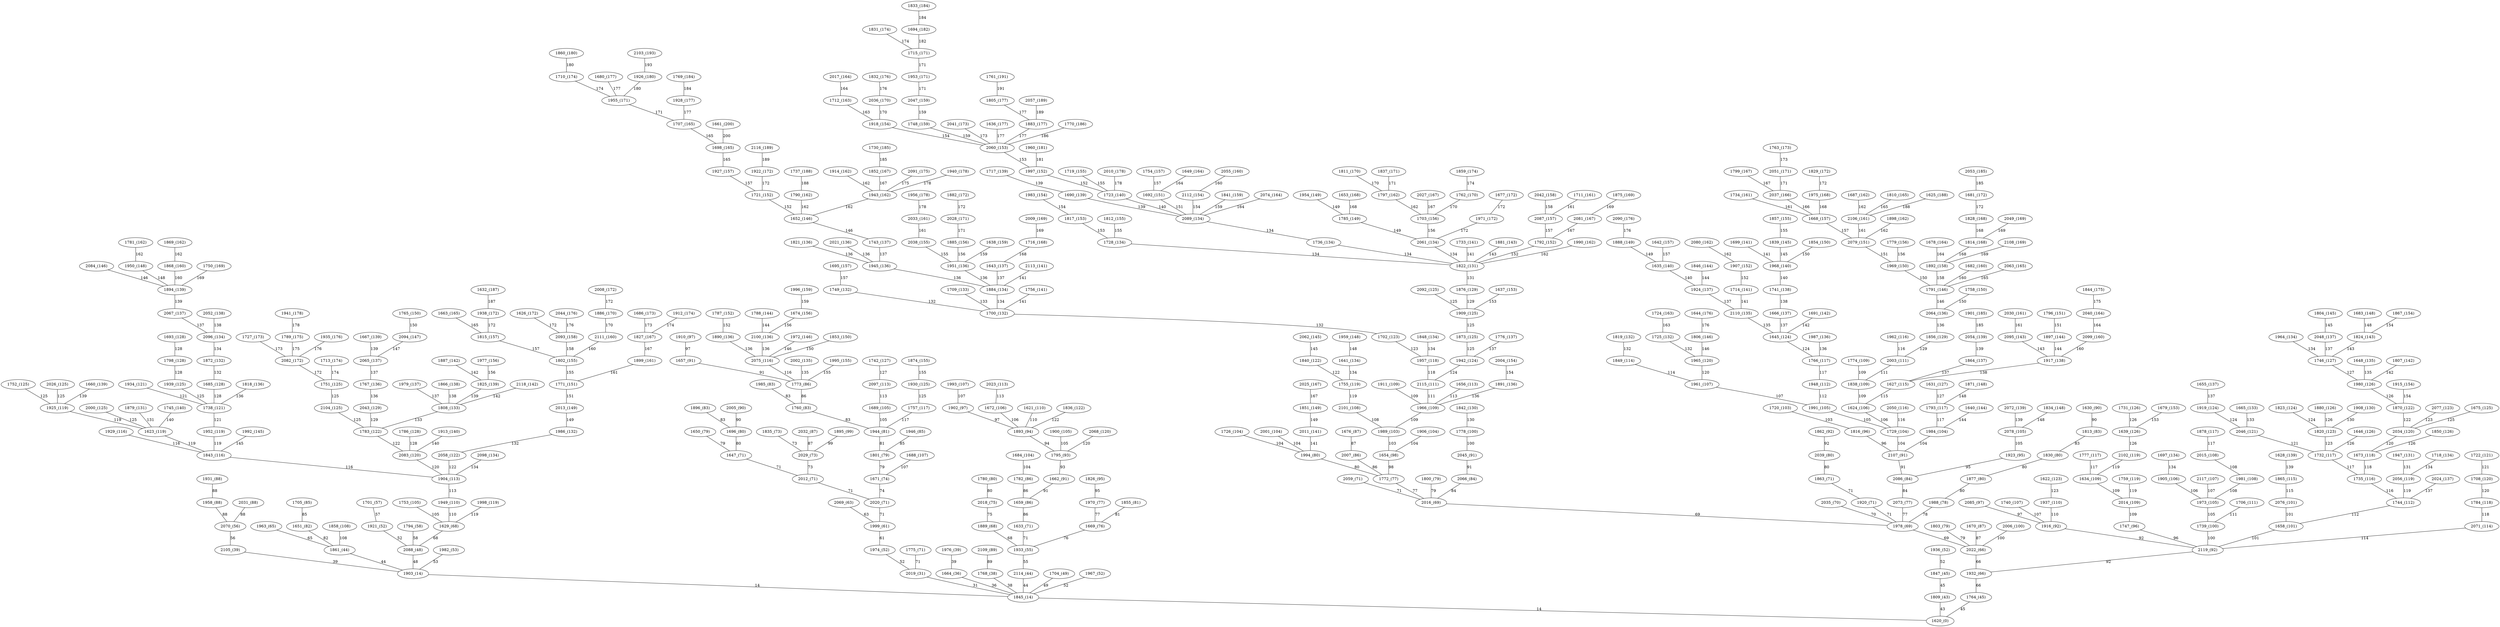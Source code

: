graph {
    "1620_(0)" [COORDINATE_X=0.1897809965632975,COORDINATE_Y=0.6171229588185454,weight=0,]
    "1845_(14)" [COORDINATE_X=0.1545417688892039,COORDINATE_Y=0.6817594112764971,weight=14,]
    "1903_(14)" [COORDINATE_X=0.1591740378591373,COORDINATE_Y=0.7084905451112113,weight=14,]
    "2019_(31)" [COORDINATE_X=0.20163549282093474,COORDINATE_Y=0.7063131737493623,weight=31,]
    "1664_(36)" [COORDINATE_X=0.1384570044486576,COORDINATE_Y=0.6392403570324992,weight=36,]
    "1768_(38)" [COORDINATE_X=0.09733014037598486,COORDINATE_Y=0.6259889481068681,weight=38,]
    "1976_(39)" [COORDINATE_X=0.12848693908689146,COORDINATE_Y=0.7009280966682707,weight=39,]
    "2105_(39)" [COORDINATE_X=0.1482655724998163,COORDINATE_Y=0.752266111469282,weight=39,]
    "1809_(43)" [COORDINATE_X=0.27827229812116305,COORDINATE_Y=0.6186424597171598,weight=43,]
    "1861_(44)" [COORDINATE_X=0.1453073406294093,COORDINATE_Y=0.7821969423700261,weight=44,]
    "2114_(44)" [COORDINATE_X=0.20328740365967535,COORDINATE_Y=0.7656173996985832,weight=44,]
    "1764_(45)" [COORDINATE_X=0.2560254672151945,COORDINATE_Y=0.645053474323264,weight=45,]
    "1847_(45)" [COORDINATE_X=0.3121434326998783,COORDINATE_Y=0.6507610834989909,weight=45,]
    "2088_(48)" [COORDINATE_X=0.09055066528083866,COORDINATE_Y=0.6487285387991225,weight=48,]
    "1704_(49)" [COORDINATE_X=0.22383112794745963,COORDINATE_Y=0.7523782837117249,weight=49,]
    "1921_(52)" [COORDINATE_X=0.0668038447453625,COORDINATE_Y=0.6708535285254403,weight=52,]
    "1936_(52)" [COORDINATE_X=0.26681719310788365,COORDINATE_Y=0.7308964505215652,weight=52,]
    "1967_(52)" [COORDINATE_X=0.24362278374781043,COORDINATE_Y=0.6605911398456876,weight=52,]
    "1974_(52)" [COORDINATE_X=0.27174930152898913,COORDINATE_Y=0.7566345318593265,weight=52,]
    "1982_(53)" [COORDINATE_X=0.19223797215447413,COORDINATE_Y=0.6749782677110786,weight=53,]
    "1933_(55)" [COORDINATE_X=0.24478026879677883,COORDINATE_Y=0.8180803723661415,weight=55,]
    "2070_(56)" [COORDINATE_X=0.07468658702768816,COORDINATE_Y=0.7795755991892752,weight=56,]
    "1701_(57)" [COORDINATE_X=0.008757658914238076,COORDINATE_Y=0.6248538837440029,weight=57,]
    "1794_(58)" [COORDINATE_X=0.06316531496663391,COORDINATE_Y=0.5861666801355786,weight=58,]
    "1999_(61)" [COORDINATE_X=0.32442874002256417,COORDINATE_Y=0.8155943757253622,weight=61,]
    "2069_(63)" [COORDINATE_X=0.23582649771775488,COORDINATE_Y=0.8424905526146039,weight=63,]
    "1963_(65)" [COORDINATE_X=0.18837504806410377,COORDINATE_Y=0.768835216448383,weight=65,]
    "1932_(66)" [COORDINATE_X=0.3413811257948003,COORDINATE_Y=0.6003449673190294,weight=66,]
    "2022_(66)" [COORDINATE_X=0.4072628730341855,COORDINATE_Y=0.5875549097634634,weight=66,]
    "1629_(68)" [COORDINATE_X=0.07113445023241705,COORDINATE_Y=0.5733106219937728,weight=68,]
    "1889_(68)" [COORDINATE_X=0.2637943869252485,COORDINATE_Y=0.746757180860133,weight=68,]
    "1978_(69)" [COORDINATE_X=0.4102531480958663,COORDINATE_Y=0.6675255879404993,weight=69,]
    "2016_(69)" [COORDINATE_X=0.480932006084249,COORDINATE_Y=0.5985243279062094,weight=69,]
    "2035_(70)" [COORDINATE_X=0.3984198875084516,COORDINATE_Y=0.587879841294241,weight=70,]
    "1633_(71)" [COORDINATE_X=0.28897562021819145,COORDINATE_Y=0.8388222301306899,weight=71,]
    "1775_(71)" [COORDINATE_X=0.2504133922818045,COORDINATE_Y=0.7689677721266436,weight=71,]
    "1920_(71)" [COORDINATE_X=0.41166086714714845,COORDINATE_Y=0.6153866189624778,weight=71,]
    "1863_(71)" [COORDINATE_X=0.47239316835804557,COORDINATE_Y=0.6340779230519656,weight=71,]
    "2020_(71)" [COORDINATE_X=0.3482981861313249,COORDINATE_Y=0.8550684592081733,weight=71,]
    "2012_(71)" [COORDINATE_X=0.36988280418914754,COORDINATE_Y=0.9114908691930829,weight=71,]
    "1647_(71)" [COORDINATE_X=0.3748907614412125,COORDINATE_Y=0.9432196906894549,weight=71,]
    "2059_(71)" [COORDINATE_X=0.49068427546914717,COORDINATE_Y=0.660129444147486,weight=71,]
    "2029_(73)" [COORDINATE_X=0.27654125611177627,COORDINATE_Y=0.9356653756134483,weight=73,]
    "1835_(73)" [COORDINATE_X=0.2575646500811164,COORDINATE_Y=0.9108306217346194,weight=73,]
    "1671_(74)" [COORDINATE_X=0.34036124505073984,COORDINATE_Y=0.9028916562173723,weight=74,]
    "2018_(75)" [COORDINATE_X=0.3436852365992821,COORDINATE_Y=0.7540159093621434,weight=75,]
    "1669_(76)" [COORDINATE_X=0.2514073477122627,COORDINATE_Y=0.9037669936173479,weight=76,]
    "1772_(77)" [COORDINATE_X=0.5558074989309721,COORDINATE_Y=0.6319790175692389,weight=77,]
    "1970_(77)" [COORDINATE_X=0.31833279789154134,COORDINATE_Y=0.9401454482830712,weight=77,]
    "2073_(77)" [COORDINATE_X=0.4565765823567537,COORDINATE_Y=0.7274932334273478,weight=77,]
    "1988_(78)" [COORDINATE_X=0.4905495543855828,COORDINATE_Y=0.6590289199041763,weight=78,]
    "1650_(79)" [COORDINATE_X=0.43884850627924843,COORDINATE_Y=0.9933002365459824,weight=79,]
    "1800_(79)" [COORDINATE_X=0.4969219016616384,COORDINATE_Y=0.6247043664593329,weight=79,]
    "1801_(79)" [COORDINATE_X=0.39480149244859686,COORDINATE_Y=0.878510503940127,weight=79,]
    "1803_(79)" [COORDINATE_X=0.3259004505223927,COORDINATE_Y=0.6307528198023742,weight=79,]
    "1696_(80)" [COORDINATE_X=0.40829689174423334,COORDINATE_Y=0.8535030633681925,weight=80,]
    "1780_(80)" [COORDINATE_X=0.34628444432202354,COORDINATE_Y=0.7982042652194263,weight=80,]
    "1877_(80)" [COORDINATE_X=0.443993259185697,COORDINATE_Y=0.7167147782664273,weight=80,]
    "1830_(80)" [COORDINATE_X=0.44945900390007665,COORDINATE_Y=0.7177556341518995,weight=80,]
    "1994_(80)" [COORDINATE_X=0.601825364532621,COORDINATE_Y=0.5820083689420548,weight=80,]
    "2039_(80)" [COORDINATE_X=0.5490596247755589,COORDINATE_Y=0.6886389000196894,weight=80,]
    "1855_(81)" [COORDINATE_X=0.22524379453001608,COORDINATE_Y=0.9566229436157272,weight=81,]
    "1944_(81)" [COORDINATE_X=0.42405940054895286,COORDINATE_Y=0.9660218789548112,weight=81,]
    "1651_(82)" [COORDINATE_X=0.16300641658341575,COORDINATE_Y=0.8675822739854724,weight=82,]
    "1760_(83)" [COORDINATE_X=0.4397992492505929,COORDINATE_Y=0.8859408889615297,weight=83,]
    "1813_(83)" [COORDINATE_X=0.4758551999576808,COORDINATE_Y=0.8052425039853998,weight=83,]
    "1896_(83)" [COORDINATE_X=0.43118651950059306,COORDINATE_Y=0.8659299078268068,weight=83,]
    "1985_(83)" [COORDINATE_X=0.39161080494938005,COORDINATE_Y=0.9125201335581575,weight=83,]
    "2066_(84)" [COORDINATE_X=0.49894010207012496,COORDINATE_Y=0.5918197524822398,weight=84,]
    "2086_(84)" [COORDINATE_X=0.5231430028568614,COORDINATE_Y=0.7877872267622359,weight=84,]
    "1705_(85)" [COORDINATE_X=0.10297704152391074,COORDINATE_Y=0.9389934191413615,weight=85,]
    "1946_(85)" [COORDINATE_X=0.4382319548893798,COORDINATE_Y=0.936108547050141,weight=85,]
    "1659_(86)" [COORDINATE_X=0.21673529201936237,COORDINATE_Y=0.9070827413363624,weight=86,]
    "1773_(86)" [COORDINATE_X=0.5340630874596999,COORDINATE_Y=0.85669519192543,weight=86,]
    "1782_(86)" [COORDINATE_X=0.22344439800841343,COORDINATE_Y=0.9674818794265728,weight=86,]
    "2007_(86)" [COORDINATE_X=0.6289264175542516,COORDINATE_Y=0.6856765592019812,weight=86,]
    "1670_(87)" [COORDINATE_X=0.3110980849608187,COORDINATE_Y=0.6039125277206882,weight=87,]
    "1676_(87)" [COORDINATE_X=0.6362807771608042,COORDINATE_Y=0.608429790350594,weight=87,]
    "2032_(87)" [COORDINATE_X=0.29962082526693545,COORDINATE_Y=0.8604938737688131,weight=87,]
    "1958_(88)" [COORDINATE_X=0.000900790179853117,COORDINATE_Y=0.7851605818471001,weight=88,]
    "1931_(88)" [COORDINATE_X=0.00013291631073453214,COORDINATE_Y=0.7671002962239448,weight=88,]
    "2031_(88)" [COORDINATE_X=0.0022918763537724818,COORDINATE_Y=0.786249649150264,weight=88,]
    "2109_(89)" [COORDINATE_X=0.07124822659476449,COORDINATE_Y=0.5813342280761931,weight=89,]
    "1630_(90)" [COORDINATE_X=0.5325954273022329,COORDINATE_Y=0.7726311427359881,weight=90,]
    "2005_(90)" [COORDINATE_X=0.3524300408963422,COORDINATE_Y=0.8124892293648928,weight=90,]
    "1657_(91)" [COORDINATE_X=0.486257180049945,COORDINATE_Y=0.7728110703082516,weight=91,]
    "1662_(91)" [COORDINATE_X=0.14934476487578463,COORDINATE_Y=0.9756828039649079,weight=91,]
    "2045_(91)" [COORDINATE_X=0.5888151063408003,COORDINATE_Y=0.5538641063463741,weight=91,]
    "2107_(91)" [COORDINATE_X=0.6138397777523017,COORDINATE_Y=0.8070132191840464,weight=91,]
    "1862_(92)" [COORDINATE_X=0.5506759742399329,COORDINATE_Y=0.7871383467394685,weight=92,]
    "2119_(92)" [COORDINATE_X=0.3848929942684882,COORDINATE_Y=0.5179237058075193,weight=92,]
    "1916_(92)" [COORDINATE_X=0.4293217086872101,COORDINATE_Y=0.5064407589060245,weight=92,]
    "1795_(93)" [COORDINATE_X=0.11293354870933203,COORDINATE_Y=0.8874506767109406,weight=93,]
    "1893_(94)" [COORDINATE_X=0.10859698201092882,COORDINATE_Y=0.9550964658307282,weight=94,]
    "1826_(95)" [COORDINATE_X=0.2703018588129995,COORDINATE_Y=0.857759279222297,weight=95,]
    "1923_(95)" [COORDINATE_X=0.5806135352076104,COORDINATE_Y=0.7344660843971724,weight=95,]
    "1747_(96)" [COORDINATE_X=0.37740724020654404,COORDINATE_Y=0.5335521100243279,weight=96,]
    "1816_(96)" [COORDINATE_X=0.5349864634157562,COORDINATE_Y=0.7622486929488252,weight=96,]
    "1902_(97)" [COORDINATE_X=0.043657592435885406,COORDINATE_Y=0.8908578632631937,weight=97,]
    "1910_(97)" [COORDINATE_X=0.5041775808791638,COORDINATE_Y=0.8224901698687509,weight=97,]
    "2085_(97)" [COORDINATE_X=0.3508432344533686,COORDINATE_Y=0.5007627170654616,weight=97,]
    "1654_(98)" [COORDINATE_X=0.5940496110148116,COORDINATE_Y=0.5449001268263319,weight=98,]
    "1895_(99)" [COORDINATE_X=0.21688633332551277,COORDINATE_Y=0.9602275043181264,weight=99,]
    "1739_(100)" [COORDINATE_X=0.4742509169200786,COORDINATE_Y=0.4935647656464772,weight=100,]
    "1778_(100)" [COORDINATE_X=0.525257317000758,COORDINATE_Y=0.4818898826322421,weight=100,]
    "2006_(100)" [COORDINATE_X=0.3746343273442523,COORDINATE_Y=0.49347041773886247,weight=100,]
    "1658_(101)" [COORDINATE_X=0.3026083892597259,COORDINATE_Y=0.47442614406207917,weight=101,]
    "2076_(101)" [COORDINATE_X=0.39465309113992575,COORDINATE_Y=0.4487162347455824,weight=101,]
    "1720_(103)" [COORDINATE_X=0.551848214311683,COORDINATE_Y=0.7183409939802997,weight=103,]
    "1989_(103)" [COORDINATE_X=0.5369108955645966,COORDINATE_Y=0.47597881655994023,weight=103,]
    "1684_(104)" [COORDINATE_X=0.18872237877748477,COORDINATE_Y=0.9741230102892655,weight=104,]
    "1726_(104)" [COORDINATE_X=0.6750789168222785,COORDINATE_Y=0.6186994003159406,weight=104,]
    "1729_(104)" [COORDINATE_X=0.6705351594772155,COORDINATE_Y=0.7760323967063587,weight=104,]
    "1906_(104)" [COORDINATE_X=0.6460950136950799,COORDINATE_Y=0.5905714765927458,weight=104,]
    "1984_(104)" [COORDINATE_X=0.6145256062346928,COORDINATE_Y=0.7779700655163097,weight=104,]
    "2001_(104)" [COORDINATE_X=0.5759332713275084,COORDINATE_Y=0.5548749655252629,weight=104,]
    "1689_(105)" [COORDINATE_X=0.47244741506209287,COORDINATE_Y=0.9879603473441736,weight=105,]
    "1753_(105)" [COORDINATE_X=0.009530244653764952,COORDINATE_Y=0.5134511991464665,weight=105,]
    "1900_(105)" [COORDINATE_X=0.14083538281179997,COORDINATE_Y=0.9165425194641263,weight=105,]
    "1973_(105)" [COORDINATE_X=0.5237639276755998,COORDINATE_Y=0.4470691005408378,weight=105,]
    "1991_(105)" [COORDINATE_X=0.7535320523154151,COORDINATE_Y=0.8241347228043455,weight=105,]
    "2078_(105)" [COORDINATE_X=0.6259695281693722,COORDINATE_Y=0.726149377289346,weight=105,]
    "1624_(106)" [COORDINATE_X=0.763449069388835,COORDINATE_Y=0.7846327080737202,weight=106,]
    "1672_(106)" [COORDINATE_X=0.09045943124608136,COORDINATE_Y=0.946636546330598,weight=106,]
    "1905_(106)" [COORDINATE_X=0.49911368702921033,COORDINATE_Y=0.36222047557536197,weight=106,]
    "1688_(107)" [COORDINATE_X=0.2525569434614209,COORDINATE_Y=0.8905668525478656,weight=107,]
    "1740_(107)" [COORDINATE_X=0.4864309111552062,COORDINATE_Y=0.4403957994531532,weight=107,]
    "1961_(107)" [COORDINATE_X=0.7151466262317665,COORDINATE_Y=0.8849976548658254,weight=107,]
    "1993_(107)" [COORDINATE_X=0.04037015903632157,COORDINATE_Y=0.8951601056816606,weight=107,]
    "2117_(107)" [COORDINATE_X=0.4768301967956816,COORDINATE_Y=0.4677257778656837,weight=107,]
    "1858_(108)" [COORDINATE_X=0.08854608659064955,COORDINATE_Y=0.8540433248031175,weight=108,]
    "1981_(108)" [COORDINATE_X=0.4350481296452553,COORDINATE_Y=0.4770602941024189,weight=108,]
    "2015_(108)" [COORDINATE_X=0.4708331722252085,COORDINATE_Y=0.4626240985394925,weight=108,]
    "2101_(108)" [COORDINATE_X=0.5402988442307594,COORDINATE_Y=0.45293409165917564,weight=108,]
    "1838_(109)" [COORDINATE_X=0.7537689477008596,COORDINATE_Y=0.7318519724240634,weight=109,]
    "1774_(109)" [COORDINATE_X=0.69852882356231,COORDINATE_Y=0.7749701274320178,weight=109,]
    "1966_(109)" [COORDINATE_X=0.5861529912694727,COORDINATE_Y=0.4372829887069808,weight=109,]
    "1911_(109)" [COORDINATE_X=0.5612764612598165,COORDINATE_Y=0.34751975340900043,weight=109,]
    "2014_(109)" [COORDINATE_X=0.38454443383118675,COORDINATE_Y=0.4523405680366033,weight=109,]
    "1634_(109)" [COORDINATE_X=0.4199875330753847,COORDINATE_Y=0.4137763238405031,weight=109,]
    "1621_(110)" [COORDINATE_X=0.016230747710123672,COORDINATE_Y=0.925317289614838,weight=110,]
    "1937_(110)" [COORDINATE_X=0.37644952962032807,COORDINATE_Y=0.4261562195816698,weight=110,]
    "1949_(110)" [COORDINATE_X=0.012388151639773026,COORDINATE_Y=0.4991104048790225,weight=110,]
    "1706_(111)" [COORDINATE_X=0.4783723840561269,COORDINATE_Y=0.46575948643628085,weight=111,]
    "2003_(111)" [COORDINATE_X=0.712723135796154,COORDINATE_Y=0.7352088834319028,weight=111,]
    "2115_(111)" [COORDINATE_X=0.5884409742030771,COORDINATE_Y=0.3833675011538831,weight=111,]
    "1744_(112)" [COORDINATE_X=0.3253046539816774,COORDINATE_Y=0.460891637731051,weight=112,]
    "1948_(112)" [COORDINATE_X=0.7745938589233408,COORDINATE_Y=0.8474165340474293,weight=112,]
    "1656_(113)" [COORDINATE_X=0.6526102609181461,COORDINATE_Y=0.44456746918578405,weight=113,]
    "1904_(113)" [COORDINATE_X=0.029513036217439503,COORDINATE_Y=0.41097327939272255,weight=113,]
    "2023_(113)" [COORDINATE_X=0.005260146293872725,COORDINATE_Y=0.965692439860283,weight=113,]
    "2097_(113)" [COORDINATE_X=0.47257459402241964,COORDINATE_Y=0.9993632978409697,weight=113,]
    "1849_(114)" [COORDINATE_X=0.7780027339604925,COORDINATE_Y=0.900768339911567,weight=114,]
    "2071_(114)" [COORDINATE_X=0.40545977604952144,COORDINATE_Y=0.4213507318041001,weight=114,]
    "1627_(115)" [COORDINATE_X=0.8318420523731871,COORDINATE_Y=0.852557606287654,weight=115,]
    "1865_(115)" [COORDINATE_X=0.4318796800484642,COORDINATE_Y=0.3759255688705422,weight=115,]
    "1735_(116)" [COORDINATE_X=0.2875800511791402,COORDINATE_Y=0.37043186556489205,weight=116,]
    "1843_(116)" [COORDINATE_X=0.07506978364321448,COORDINATE_Y=0.4272800334198559,weight=116,]
    "1929_(116)" [COORDINATE_X=0.132642755959953,COORDINATE_Y=0.506217580231953,weight=116,]
    "1962_(116)" [COORDINATE_X=0.7226038139661742,COORDINATE_Y=0.7856603249485838,weight=116,]
    "2050_(116)" [COORDINATE_X=0.7233757288298899,COORDINATE_Y=0.7416224568709923,weight=116,]
    "2075_(116)" [COORDINATE_X=0.5803595508913059,COORDINATE_Y=0.8689266382955656,weight=116,]
    "1732_(117)" [COORDINATE_X=0.1971160824798569,COORDINATE_Y=0.38170595455785994,weight=117,]
    "1757_(117)" [COORDINATE_X=0.4849879531429441,COORDINATE_Y=0.9531792937045698,weight=117,]
    "1766_(117)" [COORDINATE_X=0.8293385930248125,COORDINATE_Y=0.8447693671341308,weight=117,]
    "1777_(117)" [COORDINATE_X=0.42232525900653306,COORDINATE_Y=0.42056989605511963,weight=117,]
    "1793_(117)" [COORDINATE_X=0.6923683048434928,COORDINATE_Y=0.8306964031841004,weight=117,]
    "1878_(117)" [COORDINATE_X=0.38395771287583735,COORDINATE_Y=0.4173870716133513,weight=117,]
    "1673_(118)" [COORDINATE_X=0.24486522563525892,COORDINATE_Y=0.4035726879296312,weight=118,]
    "1784_(118)" [COORDINATE_X=0.40093384331738835,COORDINATE_Y=0.32631985435669253,weight=118,]
    "1957_(118)" [COORDINATE_X=0.674984210682539,COORDINATE_Y=0.38114107375477246,weight=118,]
    "1623_(119)" [COORDINATE_X=0.13851276105915578,COORDINATE_Y=0.4916295978563834,weight=119,]
    "1755_(119)" [COORDINATE_X=0.6035557702760108,COORDINATE_Y=0.4029549892615014,weight=119,]
    "1759_(119)" [COORDINATE_X=0.3386443304185851,COORDINATE_Y=0.4100388264680911,weight=119,]
    "1925_(119)" [COORDINATE_X=0.1779337898107487,COORDINATE_Y=0.4512851357837552,weight=119,]
    "1952_(119)" [COORDINATE_X=0.10836946822049687,COORDINATE_Y=0.47528479714836647,weight=119,]
    "1998_(119)" [COORDINATE_X=0.04343240192003406,COORDINATE_Y=0.537644111838763,weight=119,]
    "2056_(119)" [COORDINATE_X=0.23510622248180035,COORDINATE_Y=0.47024731038249346,weight=119,]
    "2102_(119)" [COORDINATE_X=0.4356372005067609,COORDINATE_Y=0.34281552722721176,weight=119,]
    "1708_(120)" [COORDINATE_X=0.4813582934732912,COORDINATE_Y=0.37600733577756285,weight=120,]
    "1965_(120)" [COORDINATE_X=0.7561498736384268,COORDINATE_Y=0.9410644208352519,weight=120,]
    "2034_(120)" [COORDINATE_X=0.315309698274738,COORDINATE_Y=0.34457923537068746,weight=120,]
    "2068_(120)" [COORDINATE_X=0.045689272475577636,COORDINATE_Y=0.9348123536196391,weight=120,]
    "2083_(120)" [COORDINATE_X=0.08144923648668712,COORDINATE_Y=0.3635157928822862,weight=120,]
    "1722_(121)" [COORDINATE_X=0.4832739183404984,COORDINATE_Y=0.33500459676590444,weight=121,]
    "1738_(121)" [COORDINATE_X=0.09589865218168447,COORDINATE_Y=0.3772830838753056,weight=121,]
    "1934_(121)" [COORDINATE_X=0.04040249342802138,COORDINATE_Y=0.3017484954002242,weight=121,]
    "2046_(121)" [COORDINATE_X=0.19155509019026318,COORDINATE_Y=0.361840057343203,weight=121,]
    "1783_(122)" [COORDINATE_X=0.12122813733699045,COORDINATE_Y=0.3267451016210623,weight=122,]
    "1836_(122)" [COORDINATE_X=0.09620978083212972,COORDINATE_Y=0.9924705963048203,weight=122,]
    "1840_(122)" [COORDINATE_X=0.652061344709478,COORDINATE_Y=0.32142804935179004,weight=122,]
    "1870_(122)" [COORDINATE_X=0.3989501150852861,COORDINATE_Y=0.3091129720955783,weight=122,]
    "2058_(122)" [COORDINATE_X=0.07181877570638107,COORDINATE_Y=0.3302053564545505,weight=122,]
    "1622_(123)" [COORDINATE_X=0.3993497718327217,COORDINATE_Y=0.3689998281892888,weight=123,]
    "1702_(123)" [COORDINATE_X=0.6857635630574188,COORDINATE_Y=0.3158237207324116,weight=123,]
    "1820_(123)" [COORDINATE_X=0.1569357985021651,COORDINATE_Y=0.3838499114067274,weight=123,]
    "2077_(123)" [COORDINATE_X=0.2535764721094088,COORDINATE_Y=0.4159315419531726,weight=123,]
    "1645_(124)" [COORDINATE_X=0.8949865924985027,COORDINATE_Y=0.8551962175427733,weight=124,]
    "1823_(124)" [COORDINATE_X=0.08952054601015702,COORDINATE_Y=0.4351855631830268,weight=124,]
    "1919_(124)" [COORDINATE_X=0.21592269739959902,COORDINATE_Y=0.2812079611305075,weight=124,]
    "1942_(124)" [COORDINATE_X=0.5732830853817387,COORDINATE_Y=0.286377183700087,weight=124,]
    "1675_(125)" [COORDINATE_X=0.26722842357273413,COORDINATE_Y=0.3720346736973663,weight=125,]
    "1752_(125)" [COORDINATE_X=0.19096548025537918,COORDINATE_Y=0.4364152836417279,weight=125,]
    "1873_(125)" [COORDINATE_X=0.6182674505607122,COORDINATE_Y=0.259264787789111,weight=125,]
    "1909_(125)" [COORDINATE_X=0.5980876220058436,COORDINATE_Y=0.16455280174214781,weight=125,]
    "1930_(125)" [COORDINATE_X=0.579523399013971,COORDINATE_Y=0.949625112353845,weight=125,]
    "1939_(125)" [COORDINATE_X=0.04062125471553557,COORDINATE_Y=0.44506208463471053,weight=125,]
    "2000_(125)" [COORDINATE_X=0.16479819369457893,COORDINATE_Y=0.5158382735398156,weight=125,]
    "2026_(125)" [COORDINATE_X=0.1659191892475279,COORDINATE_Y=0.4899745245710393,weight=125,]
    "2092_(125)" [COORDINATE_X=0.5731836962412538,COORDINATE_Y=0.25368740977261883,weight=125,]
    "2104_(125)" [COORDINATE_X=0.21710178754783882,COORDINATE_Y=0.3476793298902574,weight=125,]
    "1751_(125)" [COORDINATE_X=0.26361507782051896,COORDINATE_Y=0.3098996177459512,weight=125,]
    "1639_(126)" [COORDINATE_X=0.48153289189115756,COORDINATE_Y=0.2713160686714593,weight=126,]
    "1646_(126)" [COORDINATE_X=0.21861580654523738,COORDINATE_Y=0.40898700212490946,weight=126,]
    "1731_(126)" [COORDINATE_X=0.4567468807930074,COORDINATE_Y=0.33651858262686507,weight=126,]
    "1850_(126)" [COORDINATE_X=0.32623265339919383,COORDINATE_Y=0.3498736347130177,weight=126,]
    "1880_(126)" [COORDINATE_X=0.1535475031315071,COORDINATE_Y=0.46244477895524294,weight=126,]
    "1980_(126)" [COORDINATE_X=0.4744027547311639,COORDINATE_Y=0.250835594170287,weight=126,]
    "1631_(127)" [COORDINATE_X=0.6912398796245844,COORDINATE_Y=0.7840446591214406,weight=127,]
    "1742_(127)" [COORDINATE_X=0.5483280601278079,COORDINATE_Y=0.967351106615037,weight=127,]
    "1746_(127)" [COORDINATE_X=0.5076437612309006,COORDINATE_Y=0.29742115520936896,weight=127,]
    "1685_(128)" [COORDINATE_X=0.1037756262204157,COORDINATE_Y=0.4076963319099781,weight=128,]
    "1786_(128)" [COORDINATE_X=0.043186477050005556,COORDINATE_Y=0.455457258226339,weight=128,]
    "1798_(128)" [COORDINATE_X=0.11635857535150673,COORDINATE_Y=0.38109592692079297,weight=128,]
    "1693_(128)" [COORDINATE_X=0.02022458550093298,COORDINATE_Y=0.3574880030906552,weight=128,]
    "1856_(129)" [COORDINATE_X=0.7365450776810311,COORDINATE_Y=0.7110069175380346,weight=129,]
    "1876_(129)" [COORDINATE_X=0.5687897006232405,COORDINATE_Y=0.2230228142845061,weight=129,]
    "2043_(129)" [COORDINATE_X=0.1172878495584938,COORDINATE_Y=0.3179367176666509,weight=129,]
    "1842_(130)" [COORDINATE_X=0.5788441682350698,COORDINATE_Y=0.4404740679441178,weight=130,]
    "1908_(130)" [COORDINATE_X=0.12593582465548525,COORDINATE_Y=0.359870528166944,weight=130,]
    "1822_(131)" [COORDINATE_X=0.5280048071999606,COORDINATE_Y=0.1339691150405673,weight=131,]
    "1879_(131)" [COORDINATE_X=0.18383172801461078,COORDINATE_Y=0.49282941860805607,weight=131,]
    "1947_(131)" [COORDINATE_X=0.19325527621118488,COORDINATE_Y=0.5057861397966291,weight=131,]
    "1700_(132)" [COORDINATE_X=0.7454943648299462,COORDINATE_Y=0.3527164514819656,weight=132,]
    "1725_(132)" [COORDINATE_X=0.8497957797522019,COORDINATE_Y=0.9562204914339024,weight=132,]
    "1749_(132)" [COORDINATE_X=0.7851795675889891,COORDINATE_Y=0.3522120640388665,weight=132,]
    "1819_(132)" [COORDINATE_X=0.7894402454230938,COORDINATE_Y=0.8985311375351208,weight=132,]
    "1872_(132)" [COORDINATE_X=0.08905911402039346,COORDINATE_Y=0.3211549661427565,weight=132,]
    "1986_(132)" [COORDINATE_X=0.07228281285697014,COORDINATE_Y=0.2552550119432464,weight=132,]
    "1665_(133)" [COORDINATE_X=0.2811095098889681,COORDINATE_Y=0.3724319794809564,weight=133,]
    "1709_(133)" [COORDINATE_X=0.6950000093429819,COORDINATE_Y=0.323817276449631,weight=133,]
    "1808_(133)" [COORDINATE_X=0.055191541462020655,COORDINATE_Y=0.2675981556625777,weight=133,]
    "1641_(134)" [COORDINATE_X=0.6536641457991372,COORDINATE_Y=0.4223675146368392,weight=134,]
    "1697_(134)" [COORDINATE_X=0.5019853459783836,COORDINATE_Y=0.2659411634900235,weight=134,]
    "1718_(134)" [COORDINATE_X=0.26121505546761703,COORDINATE_Y=0.44934084998273305,weight=134,]
    "1728_(134)" [COORDINATE_X=0.48399543328965744,COORDINATE_Y=0.06306040963850146,weight=134,]
    "1736_(134)" [COORDINATE_X=0.5487757195528913,COORDINATE_Y=0.1966706464460991,weight=134,]
    "1848_(134)" [COORDINATE_X=0.6650875035305343,COORDINATE_Y=0.4189577253357266,weight=134,]
    "1884_(134)" [COORDINATE_X=0.805160543719834,COORDINATE_Y=0.37653332301102793,weight=134,]
    "1964_(134)" [COORDINATE_X=0.4988035204663278,COORDINATE_Y=0.29604099956881225,weight=134,]
    "2061_(134)" [COORDINATE_X=0.4511484420624873,COORDINATE_Y=0.12480639228718104,weight=134,]
    "2089_(134)" [COORDINATE_X=0.6146414842969491,COORDINATE_Y=0.15150255674525814,weight=134,]
    "2096_(134)" [COORDINATE_X=0.13808417843132625,COORDINATE_Y=0.23795583510489426,weight=134,]
    "2098_(134)" [COORDINATE_X=0.005795066368567081,COORDINATE_Y=0.42141573243573704,weight=134,]
    "1648_(135)" [COORDINATE_X=0.5190245662248907,COORDINATE_Y=0.2497508703005793,weight=135,]
    "2002_(135)" [COORDINATE_X=0.5579403592803799,COORDINATE_Y=0.8917968047141314,weight=135,]
    "2110_(135)" [COORDINATE_X=0.9672602866343362,COORDINATE_Y=0.8186815823516485,weight=135,]
    "1767_(136)" [COORDINATE_X=0.0502395659524576,COORDINATE_Y=0.34242445203045313,weight=136,]
    "1818_(136)" [COORDINATE_X=0.17254430373884988,COORDINATE_Y=0.35281579651070216,weight=136,]
    "1890_(136)" [COORDINATE_X=0.6311289381681396,COORDINATE_Y=0.8962122453667449,weight=136,]
    "1891_(136)" [COORDINATE_X=0.6168875931491972,COORDINATE_Y=0.3754924377650207,weight=136,]
    "1945_(136)" [COORDINATE_X=0.7359174816151044,COORDINATE_Y=0.3085189835916714,weight=136,]
    "1821_(136)" [COORDINATE_X=0.7461047606035238,COORDINATE_Y=0.4076519702838701,weight=136,]
    "1951_(136)" [COORDINATE_X=0.8333037844528357,COORDINATE_Y=0.4154912996227996,weight=136,]
    "1987_(136)" [COORDINATE_X=0.8687896707204391,COORDINATE_Y=0.7753670489613458,weight=136,]
    "2021_(136)" [COORDINATE_X=0.7286855410705112,COORDINATE_Y=0.2691196233980757,weight=136,]
    "2064_(136)" [COORDINATE_X=0.7939669997357964,COORDINATE_Y=0.6857890820885579,weight=136,]
    "2100_(136)" [COORDINATE_X=0.5742601587269301,COORDINATE_Y=0.9506147380791165,weight=136,]
    "1643_(137)" [COORDINATE_X=0.8556031838397137,COORDINATE_Y=0.4292888527497053,weight=137,]
    "1655_(137)" [COORDINATE_X=0.14765224654855313,COORDINATE_Y=0.2588628970001592,weight=137,]
    "1666_(137)" [COORDINATE_X=0.9037455035314393,COORDINATE_Y=0.7821235066026453,weight=137,]
    "1743_(137)" [COORDINATE_X=0.7970141328534376,COORDINATE_Y=0.23785477658165644,weight=137,]
    "1776_(137)" [COORDINATE_X=0.5990056084746154,COORDINATE_Y=0.24764763381580535,weight=137,]
    "1864_(137)" [COORDINATE_X=0.887586667279263,COORDINATE_Y=0.9069729620152274,weight=137,]
    "1924_(137)" [COORDINATE_X=0.9387906992487323,COORDINATE_Y=0.770145375317597,weight=137,]
    "1979_(137)" [COORDINATE_X=0.03295440730861743,COORDINATE_Y=0.272673537553379,weight=137,]
    "2024_(137)" [COORDINATE_X=0.2884779427907541,COORDINATE_Y=0.40564972103214647,weight=137,]
    "2048_(137)" [COORDINATE_X=0.6027460066025782,COORDINATE_Y=0.28591071840263116,weight=137,]
    "2065_(137)" [COORDINATE_X=0.10631345885420096,COORDINATE_Y=0.26079599961361166,weight=137,]
    "2067_(137)" [COORDINATE_X=0.12404563763027399,COORDINATE_Y=0.20824864114497765,weight=137,]
    "1741_(138)" [COORDINATE_X=0.8672751966269,COORDINATE_Y=0.8367323272235644,weight=138,]
    "1866_(138)" [COORDINATE_X=0.10418585080271314,COORDINATE_Y=0.3104057696265473,weight=138,]
    "1917_(138)" [COORDINATE_X=0.9214170320531306,COORDINATE_Y=0.8331881209741863,weight=138,]
    "2052_(138)" [COORDINATE_X=0.05028324588741384,COORDINATE_Y=0.2717679912438381,weight=138,]
    "1628_(139)" [COORDINATE_X=0.4188303030482041,COORDINATE_Y=0.29566012376785833,weight=139,]
    "1660_(139)" [COORDINATE_X=0.12242020276285803,COORDINATE_Y=0.4615638172753773,weight=139,]
    "1667_(139)" [COORDINATE_X=0.12150136877593376,COORDINATE_Y=0.31700239445225,weight=139,]
    "1690_(139)" [COORDINATE_X=0.6666545526532909,COORDINATE_Y=0.2273763339790863,weight=139,]
    "1717_(139)" [COORDINATE_X=0.6737435324651188,COORDINATE_Y=0.29753424374660065,weight=139,]
    "1825_(139)" [COORDINATE_X=0.07848918350102885,COORDINATE_Y=0.21824497225359962,weight=139,]
    "1894_(139)" [COORDINATE_X=0.06050234851279557,COORDINATE_Y=0.13636252212430944,weight=139,]
    "2054_(139)" [COORDINATE_X=0.9837550030966193,COORDINATE_Y=0.9093844537832757,weight=139,]
    "2072_(139)" [COORDINATE_X=0.7197127736485895,COORDINATE_Y=0.7388745901348185,weight=139,]
    "1635_(140)" [COORDINATE_X=0.9201648764586207,COORDINATE_Y=0.7464579320465972,weight=140,]
    "1723_(140)" [COORDINATE_X=0.6757875010653254,COORDINATE_Y=0.1309633046917159,weight=140,]
    "1745_(140)" [COORDINATE_X=0.18983207996351348,COORDINATE_Y=0.49440089178268776,weight=140,]
    "1913_(140)" [COORDINATE_X=0.05422816629422522,COORDINATE_Y=0.2988819242325813,weight=140,]
    "1968_(140)" [COORDINATE_X=0.8976830581907365,COORDINATE_Y=0.7521054843509868,weight=140,]
    "1699_(141)" [COORDINATE_X=0.9750270875916629,COORDINATE_Y=0.7299176230602767,weight=141,]
    "1714_(141)" [COORDINATE_X=0.9480582217997496,COORDINATE_Y=0.8885618953646796,weight=141,]
    "1733_(141)" [COORDINATE_X=0.47483019573110663,COORDINATE_Y=0.14951326275365862,weight=141,]
    "1756_(141)" [COORDINATE_X=0.7681599843070727,COORDINATE_Y=0.438796349182213,weight=141,]
    "2011_(141)" [COORDINATE_X=0.6968004020634373,COORDINATE_Y=0.5614533453661247,weight=141,]
    "2113_(141)" [COORDINATE_X=0.7930875653147735,COORDINATE_Y=0.39887397353764475,weight=141,]
    "1691_(142)" [COORDINATE_X=0.8696864166764622,COORDINATE_Y=0.8123419715326033,weight=142,]
    "1807_(142)" [COORDINATE_X=0.49350494120743493,COORDINATE_Y=0.28127761334755186,weight=142,]
    "1887_(142)" [COORDINATE_X=0.11866541997532332,COORDINATE_Y=0.2963231622121568,weight=142,]
    "2118_(142)" [COORDINATE_X=0.017760257086946285,COORDINATE_Y=0.2519493539594321,weight=142,]
    "1824_(143)" [COORDINATE_X=0.47188162162821234,COORDINATE_Y=0.2252607342094456,weight=143,]
    "1881_(143)" [COORDINATE_X=0.5896321356708343,COORDINATE_Y=0.11672497719647013,weight=143,]
    "2095_(143)" [COORDINATE_X=0.9643229241343836,COORDINATE_Y=0.9139455466276428,weight=143,]
    "1640_(144)" [COORDINATE_X=0.6515990357337798,COORDINATE_Y=0.8658190305451808,weight=144,]
    "1788_(144)" [COORDINATE_X=0.5441514322632127,COORDINATE_Y=0.9948242423220321,weight=144,]
    "1846_(144)" [COORDINATE_X=0.8877490628978306,COORDINATE_Y=0.6965964869626777,weight=144,]
    "1897_(144)" [COORDINATE_X=0.9137653883179081,COORDINATE_Y=0.8861220599136669,weight=144,]
    "1804_(145)" [COORDINATE_X=0.6129033322996991,COORDINATE_Y=0.24279067928458087,weight=145,]
    "1839_(145)" [COORDINATE_X=0.8935981858037892,COORDINATE_Y=0.7456338233022559,weight=145,]
    "1992_(145)" [COORDINATE_X=0.06530479621858987,COORDINATE_Y=0.3552799155588333,weight=145,]
    "2062_(145)" [COORDINATE_X=0.6987769592285074,COORDINATE_Y=0.24642283359279904,weight=145,]
    "1652_(146)" [COORDINATE_X=0.8768715539768673,COORDINATE_Y=0.27324341088734305,weight=146,]
    "1791_(146)" [COORDINATE_X=0.7847060670382396,COORDINATE_Y=0.6246465474570805,weight=146,]
    "1806_(146)" [COORDINATE_X=0.8314653449095525,COORDINATE_Y=0.9873994865687327,weight=146,]
    "1972_(146)" [COORDINATE_X=0.6520550911661188,COORDINATE_Y=0.9216680416963955,weight=146,]
    "2084_(146)" [COORDINATE_X=0.12074104480249948,COORDINATE_Y=0.2010685184940717,weight=146,]
    "2094_(147)" [COORDINATE_X=0.1233624761318548,COORDINATE_Y=0.21115069579872903,weight=147,]
    "1683_(148)" [COORDINATE_X=0.505169142451939,COORDINATE_Y=0.19477894326115153,weight=148,]
    "1834_(148)" [COORDINATE_X=0.6970269378340969,COORDINATE_Y=0.7059453191967122,weight=148,]
    "1871_(148)" [COORDINATE_X=0.6569073244702535,COORDINATE_Y=0.8974311271558055,weight=148,]
    "1950_(148)" [COORDINATE_X=0.03520240743632563,COORDINATE_Y=0.10384338661901782,weight=148,]
    "1959_(148)" [COORDINATE_X=0.7018581101420793,COORDINATE_Y=0.4256380581547171,weight=148,]
    "1785_(149)" [COORDINATE_X=0.5199425502633678,COORDINATE_Y=0.08140175736925226,weight=149,]
    "1851_(149)" [COORDINATE_X=0.6894050512846633,COORDINATE_Y=0.517038810881175,weight=149,]
    "1888_(149)" [COORDINATE_X=0.9911219246886441,COORDINATE_Y=0.7151789299813248,weight=149,]
    "1954_(149)" [COORDINATE_X=0.5078570932100619,COORDINATE_Y=0.15555476118317846,weight=149,]
    "2013_(149)" [COORDINATE_X=0.04084916709194886,COORDINATE_Y=0.17925034416475993,weight=149,]
    "1758_(150)" [COORDINATE_X=0.7374069394647093,COORDINATE_Y=0.6375903275720612,weight=150,]
    "1765_(150)" [COORDINATE_X=0.062216639531382456,COORDINATE_Y=0.14428564326719617,weight=150,]
    "1853_(150)" [COORDINATE_X=0.6163757956759438,COORDINATE_Y=0.9260293353869151,weight=150,]
    "1854_(150)" [COORDINATE_X=0.943661583478849,COORDINATE_Y=0.7699973321157509,weight=150,]
    "1969_(150)" [COORDINATE_X=0.8529908808909069,COORDINATE_Y=0.6474382315694104,weight=150,]
    "1692_(151)" [COORDINATE_X=0.6996666478086501,COORDINATE_Y=0.18512322957941174,weight=151,]
    "1771_(151)" [COORDINATE_X=0.12072217924717721,COORDINATE_Y=0.12430885039331185,weight=151,]
    "1796_(151)" [COORDINATE_X=0.8478004840070432,COORDINATE_Y=0.8641629954386993,weight=151,]
    "2079_(151)" [COORDINATE_X=0.870434317543573,COORDINATE_Y=0.5680077809264785,weight=151,]
    "1721_(152)" [COORDINATE_X=0.9294156781035939,COORDINATE_Y=0.32752162429616094,weight=152,]
    "1787_(152)" [COORDINATE_X=0.6360907675650773,COORDINATE_Y=0.9081793090411329,weight=152,]
    "1792_(152)" [COORDINATE_X=0.4502449992825278,COORDINATE_Y=0.0997897048034897,weight=152,]
    "1907_(152)" [COORDINATE_X=0.9439150781473811,COORDINATE_Y=0.8303454695596874,weight=152,]
    "1997_(152)" [COORDINATE_X=0.741975864036755,COORDINATE_Y=0.1518272984988137,weight=152,]
    "1637_(153)" [COORDINATE_X=0.5939298458793175,COORDINATE_Y=0.15137359715487597,weight=153,]
    "1679_(153)" [COORDINATE_X=0.40641970412001216,COORDINATE_Y=0.2225298140945502,weight=153,]
    "1817_(153)" [COORDINATE_X=0.43469175518233183,COORDINATE_Y=0.09089571841504651,weight=153,]
    "2060_(153)" [COORDINATE_X=0.8096012870960193,COORDINATE_Y=0.09492523175585144,weight=153,]
    "1867_(154)" [COORDINATE_X=0.41771091839298513,COORDINATE_Y=0.146810475186696,weight=154,]
    "1915_(154)" [COORDINATE_X=0.3811517549902267,COORDINATE_Y=0.23289744503868215,weight=154,]
    "1918_(154)" [COORDINATE_X=0.8187300274070359,COORDINATE_Y=0.000444750364736346,weight=154,]
    "1983_(154)" [COORDINATE_X=0.5053083311410947,COORDINATE_Y=0.06455786733711633,weight=154,]
    "2004_(154)" [COORDINATE_X=0.6193767440567591,COORDINATE_Y=0.34258847958866734,weight=154,]
    "2112_(154)" [COORDINATE_X=0.6055444476480131,COORDINATE_Y=0.06431155655035825,weight=154,]
    "1719_(155)" [COORDINATE_X=0.6084226620009753,COORDINATE_Y=0.1326910000246736,weight=155,]
    "1802_(155)" [COORDINATE_X=0.15586812642495407,COORDINATE_Y=0.12114812994052038,weight=155,]
    "1812_(155)" [COORDINATE_X=0.48891860442731105,COORDINATE_Y=0.07738996432392109,weight=155,]
    "1857_(155)" [COORDINATE_X=0.9098806864495687,COORDINATE_Y=0.7367473459787248,weight=155,]
    "1874_(155)" [COORDINATE_X=0.6251712029610188,COORDINATE_Y=0.9309322233197102,weight=155,]
    "1995_(155)" [COORDINATE_X=0.5631564383128801,COORDINATE_Y=0.9191238483028659,weight=155,]
    "2038_(155)" [COORDINATE_X=0.8602901199979954,COORDINATE_Y=0.3924969035733086,weight=155,]
    "1674_(156)" [COORDINATE_X=0.6023925964925848,COORDINATE_Y=0.9705831543519426,weight=156,]
    "1703_(156)" [COORDINATE_X=0.42267067745710796,COORDINATE_Y=0.044502414810802526,weight=156,]
    "1779_(156)" [COORDINATE_X=0.8257739224517863,COORDINATE_Y=0.6511135255631689,weight=156,]
    "1885_(156)" [COORDINATE_X=0.8685815412465454,COORDINATE_Y=0.42427094340758154,weight=156,]
    "1977_(156)" [COORDINATE_X=0.0634496642268626,COORDINATE_Y=0.1304580169702121,weight=156,]
    "1642_(157)" [COORDINATE_X=0.8673845221063164,COORDINATE_Y=0.7525977738522192,weight=157,]
    "1668_(157)" [COORDINATE_X=0.910115375592294,COORDINATE_Y=0.5435428978498794,weight=157,]
    "1695_(157)" [COORDINATE_X=0.7120063053995412,COORDINATE_Y=0.3140972848115344,weight=157,]
    "1754_(157)" [COORDINATE_X=0.787632825267852,COORDINATE_Y=0.14406585462977262,weight=157,]
    "1815_(157)" [COORDINATE_X=0.13090109260111105,COORDINATE_Y=0.03481483692379861,weight=157,]
    "1927_(157)" [COORDINATE_X=0.937871520024711,COORDINATE_Y=0.319275343227685,weight=157,]
    "2087_(157)" [COORDINATE_X=0.5343997202196757,COORDINATE_Y=0.07705823361313824,weight=157,]
    "1892_(158)" [COORDINATE_X=0.8433351457284954,COORDINATE_Y=0.5561622857993633,weight=158,]
    "2042_(158)" [COORDINATE_X=0.45623225699944403,COORDINATE_Y=0.022703336526963103,weight=158,]
    "2093_(158)" [COORDINATE_X=0.1934941242094932,COORDINATE_Y=0.05273839306329087,weight=158,]
    "1638_(159)" [COORDINATE_X=0.8500226658028942,COORDINATE_Y=0.3948158568330754,weight=159,]
    "1748_(159)" [COORDINATE_X=0.7500604285698858,COORDINATE_Y=0.06721818269270419,weight=159,]
    "1841_(159)" [COORDINATE_X=0.6527707599465917,COORDINATE_Y=0.11475860515235548,weight=159,]
    "1996_(159)" [COORDINATE_X=0.6405901264306233,COORDINATE_Y=0.9735903633243981,weight=159,]
    "2047_(159)" [COORDINATE_X=0.7304536332099123,COORDINATE_Y=0.039802535478663414,weight=159,]
    "1682_(160)" [COORDINATE_X=0.7855158815031332,COORDINATE_Y=0.6134797542909595,weight=160,]
    "1868_(160)" [COORDINATE_X=0.09395260783188109,COORDINATE_Y=0.129723799732815,weight=160,]
    "2055_(160)" [COORDINATE_X=0.5231925986815456,COORDINATE_Y=0.012218941158848917,weight=160,]
    "2099_(160)" [COORDINATE_X=0.8837197791695103,COORDINATE_Y=0.8965139074063572,weight=160,]
    "2111_(160)" [COORDINATE_X=0.22784868227503163,COORDINATE_Y=0.06010762729614205,weight=160,]
    "1711_(161)" [COORDINATE_X=0.544763215590072,COORDINATE_Y=0.0521252574302602,weight=161,]
    "1734_(161)" [COORDINATE_X=0.9898498633835255,COORDINATE_Y=0.5342927300913072,weight=161,]
    "1899_(161)" [COORDINATE_X=0.15249597651682212,COORDINATE_Y=0.11015077087306135,weight=161,]
    "2030_(161)" [COORDINATE_X=0.9451904442464315,COORDINATE_Y=0.9520914496743138,weight=161,]
    "2033_(161)" [COORDINATE_X=0.9450804210714268,COORDINATE_Y=0.43004073059773573,weight=161,]
    "2106_(161)" [COORDINATE_X=0.9115361786042905,COORDINATE_Y=0.5776985664318307,weight=161,]
    "1687_(162)" [COORDINATE_X=0.9338255608409184,COORDINATE_Y=0.5874207839009189,weight=162,]
    "1781_(162)" [COORDINATE_X=0.06969383545740515,COORDINATE_Y=0.014230359173008078,weight=162,]
    "1790_(162)" [COORDINATE_X=0.9461725700533536,COORDINATE_Y=0.22099495199893704,weight=162,]
    "1797_(162)" [COORDINATE_X=0.32349335640614674,COORDINATE_Y=0.03627233595932944,weight=162,]
    "1869_(162)" [COORDINATE_X=0.055343210427863054,COORDINATE_Y=0.05649900665251162,weight=162,]
    "1898_(162)" [COORDINATE_X=0.8309605292993852,COORDINATE_Y=0.5270340752607691,weight=162,]
    "1943_(162)" [COORDINATE_X=0.958647000831259,COORDINATE_Y=0.26888965914460594,weight=162,]
    "1914_(162)" [COORDINATE_X=0.896827137695377,COORDINATE_Y=0.3057557732248942,weight=162,]
    "1990_(162)" [COORDINATE_X=0.4968326235413213,COORDINATE_Y=0.1286855645131857,weight=162,]
    "2080_(162)" [COORDINATE_X=0.9742751098013253,COORDINATE_Y=0.9223834034678681,weight=162,]
    "1712_(163)" [COORDINATE_X=0.8095437513316956,COORDINATE_Y=0.05194896954157857,weight=163,]
    "1724_(163)" [COORDINATE_X=0.8731262020650659,COORDINATE_Y=0.9644900908696932,weight=163,]
    "1649_(164)" [COORDINATE_X=0.7251513053272092,COORDINATE_Y=0.09292670599925257,weight=164,]
    "1678_(164)" [COORDINATE_X=0.9318988737319043,COORDINATE_Y=0.5283449850433434,weight=164,]
    "2017_(164)" [COORDINATE_X=0.7536448067019482,COORDINATE_Y=0.010563951321232667,weight=164,]
    "2040_(164)" [COORDINATE_X=0.8788172940578557,COORDINATE_Y=0.9487499331096079,weight=164,]
    "2074_(164)" [COORDINATE_X=0.6180455611931257,COORDINATE_Y=0.051651459935296296,weight=164,]
    "1663_(165)" [COORDINATE_X=0.044570382559387056,COORDINATE_Y=0.005885989804729652,weight=165,]
    "1698_(165)" [COORDINATE_X=0.9532845394788323,COORDINATE_Y=0.27433960313216477,weight=165,]
    "1707_(165)" [COORDINATE_X=0.9618471088223677,COORDINATE_Y=0.18312099378057467,weight=165,]
    "1810_(165)" [COORDINATE_X=0.9363687121246467,COORDINATE_Y=0.5034929148197363,weight=165,]
    "2063_(165)" [COORDINATE_X=0.8619875138387072,COORDINATE_Y=0.577276721174347,weight=165,]
    "2037_(166)" [COORDINATE_X=0.8921101111044965,COORDINATE_Y=0.5507773524220019,weight=166,]
    "1799_(167)" [COORDINATE_X=0.9403526100313192,COORDINATE_Y=0.48884448782177814,weight=167,]
    "1827_(167)" [COORDINATE_X=0.2049065560558453,COORDINATE_Y=0.14394447885188233,weight=167,]
    "1852_(167)" [COORDINATE_X=0.9498743052171361,COORDINATE_Y=0.2981992440390363,weight=167,]
    "2025_(167)" [COORDINATE_X=0.7344122616993753,COORDINATE_Y=0.51060712461228,weight=167,]
    "2027_(167)" [COORDINATE_X=0.4902381739904885,COORDINATE_Y=0.023025933418420408,weight=167,]
    "2081_(167)" [COORDINATE_X=0.3716460533738465,COORDINATE_Y=0.14912665876245634,weight=167,]
    "1653_(168)" [COORDINATE_X=0.5235265943320849,COORDINATE_Y=0.0162043737283305,weight=168,]
    "1716_(168)" [COORDINATE_X=0.9069238902852428,COORDINATE_Y=0.4236728300248225,weight=168,]
    "1814_(168)" [COORDINATE_X=0.913794866085246,COORDINATE_Y=0.5138393065585902,weight=168,]
    "1828_(168)" [COORDINATE_X=0.9379063622695433,COORDINATE_Y=0.4468885313914669,weight=168,]
    "1975_(168)" [COORDINATE_X=0.9809477321109182,COORDINATE_Y=0.5253584142439442,weight=168,]
    "1750_(169)" [COORDINATE_X=0.009643149742068813,COORDINATE_Y=0.08668537540794508,weight=169,]
    "1875_(169)" [COORDINATE_X=0.34840108560754923,COORDINATE_Y=0.18789995056844555,weight=169,]
    "2009_(169)" [COORDINATE_X=0.846921239213066,COORDINATE_Y=0.4450209357768199,weight=169,]
    "2049_(169)" [COORDINATE_X=0.8183413665029857,COORDINATE_Y=0.5284003747575043,weight=169,]
    "2108_(169)" [COORDINATE_X=0.9328264838628445,COORDINATE_Y=0.5689055583506981,weight=169,]
    "1762_(170)" [COORDINATE_X=0.3237597847768292,COORDINATE_Y=0.05855024127844688,weight=170,]
    "1811_(170)" [COORDINATE_X=0.38750909841997294,COORDINATE_Y=0.03720218271790621,weight=170,]
    "1886_(170)" [COORDINATE_X=0.22890503944724827,COORDINATE_Y=0.14341250224149737,weight=170,]
    "2036_(170)" [COORDINATE_X=0.8947619271061394,COORDINATE_Y=0.029490112402918878,weight=170,]
    "1837_(171)" [COORDINATE_X=0.2522815176489731,COORDINATE_Y=0.05673515401112128,weight=171,]
    "1953_(171)" [COORDINATE_X=0.7721873676779369,COORDINATE_Y=0.07134503161104999,weight=171,]
    "1715_(171)" [COORDINATE_X=0.8711251070535836,COORDINATE_Y=0.07993924993319201,weight=171,]
    "1955_(171)" [COORDINATE_X=0.9001368356808565,COORDINATE_Y=0.15876503245699314,weight=171,]
    "2028_(171)" [COORDINATE_X=0.9091658507549519,COORDINATE_Y=0.5151682106422999,weight=171,]
    "2051_(171)" [COORDINATE_X=0.9108414482213516,COORDINATE_Y=0.6130467195509677,weight=171,]
    "1626_(172)" [COORDINATE_X=0.18160807011913516,COORDINATE_Y=0.023926176516871345,weight=172,]
    "1681_(172)" [COORDINATE_X=0.9709384560311998,COORDINATE_Y=0.4236895115273206,weight=172,]
    "1829_(172)" [COORDINATE_X=0.9073134008632975,COORDINATE_Y=0.48563571694006036,weight=172,]
    "1882_(172)" [COORDINATE_X=0.9479522464640179,COORDINATE_Y=0.5661353859094732,weight=172,]
    "1922_(172)" [COORDINATE_X=0.9795231352155858,COORDINATE_Y=0.39721859859059905,weight=172,]
    "1938_(172)" [COORDINATE_X=0.09156286899795663,COORDINATE_Y=0.01343410641221987,weight=172,]
    "1971_(172)" [COORDINATE_X=0.38259735085103697,COORDINATE_Y=0.15908524786428213,weight=172,]
    "1677_(172)" [COORDINATE_X=0.3636893076105684,COORDINATE_Y=0.21612017701809738,weight=172,]
    "2008_(172)" [COORDINATE_X=0.26531952587607366,COORDINATE_Y=0.16684858161957739,weight=172,]
    "2082_(172)" [COORDINATE_X=0.2750743634794218,COORDINATE_Y=0.21395877427573973,weight=172,]
    "1686_(173)" [COORDINATE_X=0.20176886524431048,COORDINATE_Y=0.11622739840849616,weight=173,]
    "1727_(173)" [COORDINATE_X=0.329340662221553,COORDINATE_Y=0.1377213982915042,weight=173,]
    "1763_(173)" [COORDINATE_X=0.956249362016513,COORDINATE_Y=0.6935954896163457,weight=173,]
    "2041_(173)" [COORDINATE_X=0.7189513891776984,COORDINATE_Y=0.10987061063780135,weight=173,]
    "1710_(174)" [COORDINATE_X=0.908329089035678,COORDINATE_Y=0.10275858118434145,weight=174,]
    "1713_(174)" [COORDINATE_X=0.27617303574780716,COORDINATE_Y=0.23224632108656096,weight=174,]
    "1831_(174)" [COORDINATE_X=0.8912458504545469,COORDINATE_Y=0.1418600227407657,weight=174,]
    "1859_(174)" [COORDINATE_X=0.27049428394162545,COORDINATE_Y=0.09413460881282376,weight=174,]
    "1912_(174)" [COORDINATE_X=0.1727356325050331,COORDINATE_Y=0.17778829031805,weight=174,]
    "1789_(175)" [COORDINATE_X=0.30629583254506276,COORDINATE_Y=0.1271751004340903,weight=175,]
    "1844_(175)" [COORDINATE_X=0.8903405565690251,COORDINATE_Y=0.9891889745457196,weight=175,]
    "2091_(175)" [COORDINATE_X=0.9770943194796484,COORDINATE_Y=0.2763263568683414,weight=175,]
    "1644_(176)" [COORDINATE_X=0.8762375763768133,COORDINATE_Y=0.9709692176817104,weight=176,]
    "1832_(176)" [COORDINATE_X=0.9297624692953652,COORDINATE_Y=0.003252129445801333,weight=176,]
    "1935_(176)" [COORDINATE_X=0.272799932773394,COORDINATE_Y=0.1566881451485178,weight=176,]
    "2044_(176)" [COORDINATE_X=0.17262343590830287,COORDINATE_Y=0.14060446681037586,weight=176,]
    "2090_(176)" [COORDINATE_X=0.9866111666182608,COORDINATE_Y=0.6207425898553488,weight=176,]
    "1636_(177)" [COORDINATE_X=0.7809381808426185,COORDINATE_Y=0.17366514160873703,weight=177,]
    "1680_(177)" [COORDINATE_X=0.9532669603728614,COORDINATE_Y=0.1370191918238265,weight=177,]
    "1883_(177)" [COORDINATE_X=0.8913183601418557,COORDINATE_Y=0.0872941036247763,weight=177,]
    "1805_(177)" [COORDINATE_X=0.9153104416601534,COORDINATE_Y=0.06892782433700806,weight=177,]
    "1928_(177)" [COORDINATE_X=0.9049765763130232,COORDINATE_Y=0.11802910611672923,weight=177,]
    "1940_(178)" [COORDINATE_X=0.9354565515733473,COORDINATE_Y=0.31870985770844784,weight=178,]
    "1941_(178)" [COORDINATE_X=0.3337633587666141,COORDINATE_Y=0.165096337332711,weight=178,]
    "1956_(178)" [COORDINATE_X=0.8628164492933189,COORDINATE_Y=0.3838685941253872,weight=178,]
    "2010_(178)" [COORDINATE_X=0.7431998166971446,COORDINATE_Y=0.12484700536929727,weight=178,]
    "1860_(180)" [COORDINATE_X=0.935358652873674,COORDINATE_Y=0.1767437392442618,weight=180,]
    "1926_(180)" [COORDINATE_X=0.9854886771289422,COORDINATE_Y=0.20454656134892146,weight=180,]
    "1960_(181)" [COORDINATE_X=0.7889644907467626,COORDINATE_Y=0.14602761186836632,weight=181,]
    "1694_(182)" [COORDINATE_X=0.8408234008948444,COORDINATE_Y=0.0054324823818406864,weight=182,]
    "1769_(184)" [COORDINATE_X=0.9376047908895792,COORDINATE_Y=0.18145843482514457,weight=184,]
    "1833_(184)" [COORDINATE_X=0.9167583484347257,COORDINATE_Y=0.03411905217588074,weight=184,]
    "1730_(185)" [COORDINATE_X=0.985232404029746,COORDINATE_Y=0.31900592039023334,weight=185,]
    "1901_(185)" [COORDINATE_X=0.9569771617306766,COORDINATE_Y=0.9907652266485664,weight=185,]
    "2053_(185)" [COORDINATE_X=0.9650610592664072,COORDINATE_Y=0.33952698955041216,weight=185,]
    "1770_(186)" [COORDINATE_X=0.8304600273671542,COORDINATE_Y=0.04474246364497181,weight=186,]
    "1632_(187)" [COORDINATE_X=0.15796403685299065,COORDINATE_Y=0.01076430425887942,weight=187,]
    "1625_(188)" [COORDINATE_X=0.8121428094277001,COORDINATE_Y=0.5681242572813687,weight=188,]
    "1737_(188)" [COORDINATE_X=0.9523340674398338,COORDINATE_Y=0.15122020354659116,weight=188,]
    "2057_(189)" [COORDINATE_X=0.8844189864651322,COORDINATE_Y=0.17256551875139492,weight=189,]
    "2116_(189)" [COORDINATE_X=0.9781177724998577,COORDINATE_Y=0.3208098717468335,weight=189,]
    "1761_(191)" [COORDINATE_X=0.90123472417004,COORDINATE_Y=0.03800414859152401,weight=191,]
    "2103_(193)" [COORDINATE_X=0.9395821119619052,COORDINATE_Y=0.14237564297984917,weight=193,]
    "1661_(200)" [COORDINATE_X=0.9841039183720175,COORDINATE_Y=0.1854177007240082,weight=200,]
    "1845_(14)" -- "1620_(0)" [label=14, weight=14]
    "1903_(14)" -- "1845_(14)" [label=14, weight=14]
    "2019_(31)" -- "1845_(14)" [label=31, weight=31]
    "1664_(36)" -- "1845_(14)" [label=36, weight=36]
    "1768_(38)" -- "1845_(14)" [label=38, weight=38]
    "1976_(39)" -- "1664_(36)" [label=39, weight=39]
    "2105_(39)" -- "1903_(14)" [label=39, weight=39]
    "1809_(43)" -- "1620_(0)" [label=43, weight=43]
    "1861_(44)" -- "1903_(14)" [label=44, weight=44]
    "2114_(44)" -- "1845_(14)" [label=44, weight=44]
    "1764_(45)" -- "1620_(0)" [label=45, weight=45]
    "1847_(45)" -- "1809_(43)" [label=45, weight=45]
    "2088_(48)" -- "1903_(14)" [label=48, weight=48]
    "1704_(49)" -- "1845_(14)" [label=49, weight=49]
    "1921_(52)" -- "2088_(48)" [label=52, weight=52]
    "1936_(52)" -- "1847_(45)" [label=52, weight=52]
    "1967_(52)" -- "1845_(14)" [label=52, weight=52]
    "1974_(52)" -- "2019_(31)" [label=52, weight=52]
    "1982_(53)" -- "1903_(14)" [label=53, weight=53]
    "1933_(55)" -- "2114_(44)" [label=55, weight=55]
    "2070_(56)" -- "2105_(39)" [label=56, weight=56]
    "1701_(57)" -- "1921_(52)" [label=57, weight=57]
    "1794_(58)" -- "2088_(48)" [label=58, weight=58]
    "1999_(61)" -- "1974_(52)" [label=61, weight=61]
    "2069_(63)" -- "1999_(61)" [label=63, weight=63]
    "1963_(65)" -- "1861_(44)" [label=65, weight=65]
    "1932_(66)" -- "1764_(45)" [label=66, weight=66]
    "2022_(66)" -- "1932_(66)" [label=66, weight=66]
    "1629_(68)" -- "2088_(48)" [label=68, weight=68]
    "1889_(68)" -- "1933_(55)" [label=68, weight=68]
    "1978_(69)" -- "2022_(66)" [label=69, weight=69]
    "2016_(69)" -- "1978_(69)" [label=69, weight=69]
    "2035_(70)" -- "1978_(69)" [label=70, weight=70]
    "1633_(71)" -- "1933_(55)" [label=71, weight=71]
    "1775_(71)" -- "2019_(31)" [label=71, weight=71]
    "1920_(71)" -- "1978_(69)" [label=71, weight=71]
    "1863_(71)" -- "1920_(71)" [label=71, weight=71]
    "2020_(71)" -- "1999_(61)" [label=71, weight=71]
    "2012_(71)" -- "2020_(71)" [label=71, weight=71]
    "1647_(71)" -- "2012_(71)" [label=71, weight=71]
    "2059_(71)" -- "2016_(69)" [label=71, weight=71]
    "2029_(73)" -- "2012_(71)" [label=73, weight=73]
    "1835_(73)" -- "2029_(73)" [label=73, weight=73]
    "1671_(74)" -- "2020_(71)" [label=74, weight=74]
    "2018_(75)" -- "1889_(68)" [label=75, weight=75]
    "1669_(76)" -- "1933_(55)" [label=76, weight=76]
    "1772_(77)" -- "2016_(69)" [label=77, weight=77]
    "1970_(77)" -- "1669_(76)" [label=77, weight=77]
    "2073_(77)" -- "1978_(69)" [label=77, weight=77]
    "1988_(78)" -- "1978_(69)" [label=78, weight=78]
    "1650_(79)" -- "1647_(71)" [label=79, weight=79]
    "1800_(79)" -- "2016_(69)" [label=79, weight=79]
    "1801_(79)" -- "1671_(74)" [label=79, weight=79]
    "1803_(79)" -- "2022_(66)" [label=79, weight=79]
    "1696_(80)" -- "1647_(71)" [label=80, weight=80]
    "1780_(80)" -- "2018_(75)" [label=80, weight=80]
    "1877_(80)" -- "1988_(78)" [label=80, weight=80]
    "1830_(80)" -- "1877_(80)" [label=80, weight=80]
    "1994_(80)" -- "1772_(77)" [label=80, weight=80]
    "2039_(80)" -- "1863_(71)" [label=80, weight=80]
    "1855_(81)" -- "1669_(76)" [label=81, weight=81]
    "1944_(81)" -- "1801_(79)" [label=81, weight=81]
    "1651_(82)" -- "1861_(44)" [label=82, weight=82]
    "1760_(83)" -- "1944_(81)" [label=83, weight=83]
    "1813_(83)" -- "1830_(80)" [label=83, weight=83]
    "1896_(83)" -- "1696_(80)" [label=83, weight=83]
    "1985_(83)" -- "1760_(83)" [label=83, weight=83]
    "2066_(84)" -- "2016_(69)" [label=84, weight=84]
    "2086_(84)" -- "2073_(77)" [label=84, weight=84]
    "1705_(85)" -- "1651_(82)" [label=85, weight=85]
    "1946_(85)" -- "1801_(79)" [label=85, weight=85]
    "1659_(86)" -- "1633_(71)" [label=86, weight=86]
    "1773_(86)" -- "1760_(83)" [label=86, weight=86]
    "1782_(86)" -- "1659_(86)" [label=86, weight=86]
    "2007_(86)" -- "1772_(77)" [label=86, weight=86]
    "1670_(87)" -- "2022_(66)" [label=87, weight=87]
    "1676_(87)" -- "2007_(86)" [label=87, weight=87]
    "2032_(87)" -- "2029_(73)" [label=87, weight=87]
    "1958_(88)" -- "2070_(56)" [label=88, weight=88]
    "1931_(88)" -- "1958_(88)" [label=88, weight=88]
    "2031_(88)" -- "2070_(56)" [label=88, weight=88]
    "2109_(89)" -- "1768_(38)" [label=89, weight=89]
    "1630_(90)" -- "1813_(83)" [label=90, weight=90]
    "2005_(90)" -- "1696_(80)" [label=90, weight=90]
    "1657_(91)" -- "1773_(86)" [label=91, weight=91]
    "1662_(91)" -- "1659_(86)" [label=91, weight=91]
    "2045_(91)" -- "2066_(84)" [label=91, weight=91]
    "2107_(91)" -- "2086_(84)" [label=91, weight=91]
    "1862_(92)" -- "2039_(80)" [label=92, weight=92]
    "2119_(92)" -- "1932_(66)" [label=92, weight=92]
    "1916_(92)" -- "2119_(92)" [label=92, weight=92]
    "1795_(93)" -- "1662_(91)" [label=93, weight=93]
    "1893_(94)" -- "1795_(93)" [label=94, weight=94]
    "1826_(95)" -- "1970_(77)" [label=95, weight=95]
    "1923_(95)" -- "2086_(84)" [label=95, weight=95]
    "1747_(96)" -- "2119_(92)" [label=96, weight=96]
    "1816_(96)" -- "2107_(91)" [label=96, weight=96]
    "1902_(97)" -- "1893_(94)" [label=97, weight=97]
    "1910_(97)" -- "1657_(91)" [label=97, weight=97]
    "2085_(97)" -- "1916_(92)" [label=97, weight=97]
    "1654_(98)" -- "1772_(77)" [label=98, weight=98]
    "1895_(99)" -- "2029_(73)" [label=99, weight=99]
    "1739_(100)" -- "2119_(92)" [label=100, weight=100]
    "1778_(100)" -- "2045_(91)" [label=100, weight=100]
    "2006_(100)" -- "2022_(66)" [label=100, weight=100]
    "1658_(101)" -- "2119_(92)" [label=101, weight=101]
    "2076_(101)" -- "1658_(101)" [label=101, weight=101]
    "1720_(103)" -- "1816_(96)" [label=103, weight=103]
    "1989_(103)" -- "1654_(98)" [label=103, weight=103]
    "1684_(104)" -- "1782_(86)" [label=104, weight=104]
    "1726_(104)" -- "1994_(80)" [label=104, weight=104]
    "1729_(104)" -- "2107_(91)" [label=104, weight=104]
    "1906_(104)" -- "1654_(98)" [label=104, weight=104]
    "1984_(104)" -- "2107_(91)" [label=104, weight=104]
    "2001_(104)" -- "1994_(80)" [label=104, weight=104]
    "1689_(105)" -- "1944_(81)" [label=105, weight=105]
    "1753_(105)" -- "1629_(68)" [label=105, weight=105]
    "1900_(105)" -- "1795_(93)" [label=105, weight=105]
    "1973_(105)" -- "1739_(100)" [label=105, weight=105]
    "1991_(105)" -- "1729_(104)" [label=105, weight=105]
    "2078_(105)" -- "1923_(95)" [label=105, weight=105]
    "1624_(106)" -- "1729_(104)" [label=106, weight=106]
    "1672_(106)" -- "1893_(94)" [label=106, weight=106]
    "1905_(106)" -- "1973_(105)" [label=106, weight=106]
    "1688_(107)" -- "1671_(74)" [label=107, weight=107]
    "1740_(107)" -- "1916_(92)" [label=107, weight=107]
    "1961_(107)" -- "1991_(105)" [label=107, weight=107]
    "1993_(107)" -- "1902_(97)" [label=107, weight=107]
    "2117_(107)" -- "1973_(105)" [label=107, weight=107]
    "1858_(108)" -- "1861_(44)" [label=108, weight=108]
    "1981_(108)" -- "1973_(105)" [label=108, weight=108]
    "2015_(108)" -- "1981_(108)" [label=108, weight=108]
    "2101_(108)" -- "1989_(103)" [label=108, weight=108]
    "1838_(109)" -- "1624_(106)" [label=109, weight=109]
    "1774_(109)" -- "1838_(109)" [label=109, weight=109]
    "1966_(109)" -- "1989_(103)" [label=109, weight=109]
    "1911_(109)" -- "1966_(109)" [label=109, weight=109]
    "2014_(109)" -- "1747_(96)" [label=109, weight=109]
    "1634_(109)" -- "2014_(109)" [label=109, weight=109]
    "1621_(110)" -- "1893_(94)" [label=110, weight=110]
    "1937_(110)" -- "1916_(92)" [label=110, weight=110]
    "1949_(110)" -- "1629_(68)" [label=110, weight=110]
    "1706_(111)" -- "1739_(100)" [label=111, weight=111]
    "2003_(111)" -- "1838_(109)" [label=111, weight=111]
    "2115_(111)" -- "1966_(109)" [label=111, weight=111]
    "1744_(112)" -- "1658_(101)" [label=112, weight=112]
    "1948_(112)" -- "1991_(105)" [label=112, weight=112]
    "1656_(113)" -- "1966_(109)" [label=113, weight=113]
    "1904_(113)" -- "1949_(110)" [label=113, weight=113]
    "2023_(113)" -- "1672_(106)" [label=113, weight=113]
    "2097_(113)" -- "1689_(105)" [label=113, weight=113]
    "1849_(114)" -- "1961_(107)" [label=114, weight=114]
    "2071_(114)" -- "2119_(92)" [label=114, weight=114]
    "1627_(115)" -- "1624_(106)" [label=115, weight=115]
    "1865_(115)" -- "2076_(101)" [label=115, weight=115]
    "1735_(116)" -- "1744_(112)" [label=116, weight=116]
    "1843_(116)" -- "1904_(113)" [label=116, weight=116]
    "1929_(116)" -- "1843_(116)" [label=116, weight=116]
    "1962_(116)" -- "2003_(111)" [label=116, weight=116]
    "2050_(116)" -- "1729_(104)" [label=116, weight=116]
    "2075_(116)" -- "1773_(86)" [label=116, weight=116]
    "1732_(117)" -- "1735_(116)" [label=117, weight=117]
    "1757_(117)" -- "1944_(81)" [label=117, weight=117]
    "1766_(117)" -- "1948_(112)" [label=117, weight=117]
    "1777_(117)" -- "1634_(109)" [label=117, weight=117]
    "1793_(117)" -- "1984_(104)" [label=117, weight=117]
    "1878_(117)" -- "2015_(108)" [label=117, weight=117]
    "1673_(118)" -- "1735_(116)" [label=118, weight=118]
    "1784_(118)" -- "2071_(114)" [label=118, weight=118]
    "1957_(118)" -- "2115_(111)" [label=118, weight=118]
    "1623_(119)" -- "1843_(116)" [label=119, weight=119]
    "1755_(119)" -- "2101_(108)" [label=119, weight=119]
    "1759_(119)" -- "2014_(109)" [label=119, weight=119]
    "1925_(119)" -- "1623_(119)" [label=119, weight=119]
    "1952_(119)" -- "1843_(116)" [label=119, weight=119]
    "1998_(119)" -- "1629_(68)" [label=119, weight=119]
    "2056_(119)" -- "1744_(112)" [label=119, weight=119]
    "2102_(119)" -- "1634_(109)" [label=119, weight=119]
    "1708_(120)" -- "1784_(118)" [label=120, weight=120]
    "1965_(120)" -- "1961_(107)" [label=120, weight=120]
    "2034_(120)" -- "1673_(118)" [label=120, weight=120]
    "2068_(120)" -- "1795_(93)" [label=120, weight=120]
    "2083_(120)" -- "1904_(113)" [label=120, weight=120]
    "1722_(121)" -- "1708_(120)" [label=121, weight=121]
    "1738_(121)" -- "1952_(119)" [label=121, weight=121]
    "1934_(121)" -- "1738_(121)" [label=121, weight=121]
    "2046_(121)" -- "1732_(117)" [label=121, weight=121]
    "1783_(122)" -- "2083_(120)" [label=122, weight=122]
    "1836_(122)" -- "1893_(94)" [label=122, weight=122]
    "1840_(122)" -- "1755_(119)" [label=122, weight=122]
    "1870_(122)" -- "2034_(120)" [label=122, weight=122]
    "2058_(122)" -- "1904_(113)" [label=122, weight=122]
    "1622_(123)" -- "1937_(110)" [label=123, weight=123]
    "1702_(123)" -- "1957_(118)" [label=123, weight=123]
    "1820_(123)" -- "1732_(117)" [label=123, weight=123]
    "2077_(123)" -- "2034_(120)" [label=123, weight=123]
    "1645_(124)" -- "1766_(117)" [label=124, weight=124]
    "1823_(124)" -- "1820_(123)" [label=124, weight=124]
    "1919_(124)" -- "2046_(121)" [label=124, weight=124]
    "1942_(124)" -- "2115_(111)" [label=124, weight=124]
    "1675_(125)" -- "2034_(120)" [label=125, weight=125]
    "1752_(125)" -- "1925_(119)" [label=125, weight=125]
    "1873_(125)" -- "1942_(124)" [label=125, weight=125]
    "1909_(125)" -- "1873_(125)" [label=125, weight=125]
    "1930_(125)" -- "1757_(117)" [label=125, weight=125]
    "1939_(125)" -- "1738_(121)" [label=125, weight=125]
    "2000_(125)" -- "1623_(119)" [label=125, weight=125]
    "2026_(125)" -- "1925_(119)" [label=125, weight=125]
    "2092_(125)" -- "1909_(125)" [label=125, weight=125]
    "2104_(125)" -- "1783_(122)" [label=125, weight=125]
    "1751_(125)" -- "2104_(125)" [label=125, weight=125]
    "1639_(126)" -- "2102_(119)" [label=126, weight=126]
    "1646_(126)" -- "1732_(117)" [label=126, weight=126]
    "1731_(126)" -- "1639_(126)" [label=126, weight=126]
    "1850_(126)" -- "1673_(118)" [label=126, weight=126]
    "1880_(126)" -- "1820_(123)" [label=126, weight=126]
    "1980_(126)" -- "1870_(122)" [label=126, weight=126]
    "1631_(127)" -- "1793_(117)" [label=127, weight=127]
    "1742_(127)" -- "2097_(113)" [label=127, weight=127]
    "1746_(127)" -- "1980_(126)" [label=127, weight=127]
    "1685_(128)" -- "1738_(121)" [label=128, weight=128]
    "1786_(128)" -- "2083_(120)" [label=128, weight=128]
    "1798_(128)" -- "1939_(125)" [label=128, weight=128]
    "1693_(128)" -- "1798_(128)" [label=128, weight=128]
    "1856_(129)" -- "2003_(111)" [label=129, weight=129]
    "1876_(129)" -- "1909_(125)" [label=129, weight=129]
    "2043_(129)" -- "1783_(122)" [label=129, weight=129]
    "1842_(130)" -- "1778_(100)" [label=130, weight=130]
    "1908_(130)" -- "1820_(123)" [label=130, weight=130]
    "1822_(131)" -- "1876_(129)" [label=131, weight=131]
    "1879_(131)" -- "1623_(119)" [label=131, weight=131]
    "1947_(131)" -- "2056_(119)" [label=131, weight=131]
    "1700_(132)" -- "1702_(123)" [label=132, weight=132]
    "1725_(132)" -- "1965_(120)" [label=132, weight=132]
    "1749_(132)" -- "1700_(132)" [label=132, weight=132]
    "1819_(132)" -- "1849_(114)" [label=132, weight=132]
    "1872_(132)" -- "1685_(128)" [label=132, weight=132]
    "1986_(132)" -- "2058_(122)" [label=132, weight=132]
    "1665_(133)" -- "2046_(121)" [label=133, weight=133]
    "1709_(133)" -- "1700_(132)" [label=133, weight=133]
    "1808_(133)" -- "1783_(122)" [label=133, weight=133]
    "1641_(134)" -- "1755_(119)" [label=134, weight=134]
    "1697_(134)" -- "1905_(106)" [label=134, weight=134]
    "1718_(134)" -- "2056_(119)" [label=134, weight=134]
    "1728_(134)" -- "1822_(131)" [label=134, weight=134]
    "1736_(134)" -- "1822_(131)" [label=134, weight=134]
    "1848_(134)" -- "1957_(118)" [label=134, weight=134]
    "1884_(134)" -- "1700_(132)" [label=134, weight=134]
    "1964_(134)" -- "1746_(127)" [label=134, weight=134]
    "2061_(134)" -- "1822_(131)" [label=134, weight=134]
    "2089_(134)" -- "1736_(134)" [label=134, weight=134]
    "2096_(134)" -- "1872_(132)" [label=134, weight=134]
    "2098_(134)" -- "1904_(113)" [label=134, weight=134]
    "1648_(135)" -- "1980_(126)" [label=135, weight=135]
    "2002_(135)" -- "1773_(86)" [label=135, weight=135]
    "2110_(135)" -- "1645_(124)" [label=135, weight=135]
    "1767_(136)" -- "2043_(129)" [label=136, weight=136]
    "1818_(136)" -- "1738_(121)" [label=136, weight=136]
    "1890_(136)" -- "2075_(116)" [label=136, weight=136]
    "1891_(136)" -- "1966_(109)" [label=136, weight=136]
    "1945_(136)" -- "1884_(134)" [label=136, weight=136]
    "1821_(136)" -- "1945_(136)" [label=136, weight=136]
    "1951_(136)" -- "1884_(134)" [label=136, weight=136]
    "1987_(136)" -- "1766_(117)" [label=136, weight=136]
    "2021_(136)" -- "1945_(136)" [label=136, weight=136]
    "2064_(136)" -- "1856_(129)" [label=136, weight=136]
    "2100_(136)" -- "2075_(116)" [label=136, weight=136]
    "1643_(137)" -- "1884_(134)" [label=137, weight=137]
    "1655_(137)" -- "1919_(124)" [label=137, weight=137]
    "1666_(137)" -- "1645_(124)" [label=137, weight=137]
    "1743_(137)" -- "1945_(136)" [label=137, weight=137]
    "1776_(137)" -- "1942_(124)" [label=137, weight=137]
    "1864_(137)" -- "1627_(115)" [label=137, weight=137]
    "1924_(137)" -- "2110_(135)" [label=137, weight=137]
    "1979_(137)" -- "1808_(133)" [label=137, weight=137]
    "2024_(137)" -- "1744_(112)" [label=137, weight=137]
    "2048_(137)" -- "1746_(127)" [label=137, weight=137]
    "2065_(137)" -- "1767_(136)" [label=137, weight=137]
    "2067_(137)" -- "2096_(134)" [label=137, weight=137]
    "1741_(138)" -- "1666_(137)" [label=138, weight=138]
    "1866_(138)" -- "1808_(133)" [label=138, weight=138]
    "1917_(138)" -- "1627_(115)" [label=138, weight=138]
    "2052_(138)" -- "2096_(134)" [label=138, weight=138]
    "1628_(139)" -- "1865_(115)" [label=139, weight=139]
    "1660_(139)" -- "1925_(119)" [label=139, weight=139]
    "1667_(139)" -- "2065_(137)" [label=139, weight=139]
    "1690_(139)" -- "2089_(134)" [label=139, weight=139]
    "1717_(139)" -- "1690_(139)" [label=139, weight=139]
    "1825_(139)" -- "1808_(133)" [label=139, weight=139]
    "1894_(139)" -- "2067_(137)" [label=139, weight=139]
    "2054_(139)" -- "1864_(137)" [label=139, weight=139]
    "2072_(139)" -- "2078_(105)" [label=139, weight=139]
    "1635_(140)" -- "1924_(137)" [label=140, weight=140]
    "1723_(140)" -- "2089_(134)" [label=140, weight=140]
    "1745_(140)" -- "1623_(119)" [label=140, weight=140]
    "1913_(140)" -- "2083_(120)" [label=140, weight=140]
    "1968_(140)" -- "1741_(138)" [label=140, weight=140]
    "1699_(141)" -- "1968_(140)" [label=141, weight=141]
    "1714_(141)" -- "2110_(135)" [label=141, weight=141]
    "1733_(141)" -- "1822_(131)" [label=141, weight=141]
    "1756_(141)" -- "1700_(132)" [label=141, weight=141]
    "2011_(141)" -- "1994_(80)" [label=141, weight=141]
    "2113_(141)" -- "1884_(134)" [label=141, weight=141]
    "1691_(142)" -- "1645_(124)" [label=142, weight=142]
    "1807_(142)" -- "1980_(126)" [label=142, weight=142]
    "1887_(142)" -- "1825_(139)" [label=142, weight=142]
    "2118_(142)" -- "1808_(133)" [label=142, weight=142]
    "1824_(143)" -- "1746_(127)" [label=143, weight=143]
    "1881_(143)" -- "1822_(131)" [label=143, weight=143]
    "2095_(143)" -- "1917_(138)" [label=143, weight=143]
    "1640_(144)" -- "1984_(104)" [label=144, weight=144]
    "1788_(144)" -- "2100_(136)" [label=144, weight=144]
    "1846_(144)" -- "1924_(137)" [label=144, weight=144]
    "1897_(144)" -- "1917_(138)" [label=144, weight=144]
    "1804_(145)" -- "2048_(137)" [label=145, weight=145]
    "1839_(145)" -- "1968_(140)" [label=145, weight=145]
    "1992_(145)" -- "1843_(116)" [label=145, weight=145]
    "2062_(145)" -- "1840_(122)" [label=145, weight=145]
    "1652_(146)" -- "1743_(137)" [label=146, weight=146]
    "1791_(146)" -- "2064_(136)" [label=146, weight=146]
    "1806_(146)" -- "1965_(120)" [label=146, weight=146]
    "1972_(146)" -- "2075_(116)" [label=146, weight=146]
    "2084_(146)" -- "1894_(139)" [label=146, weight=146]
    "2094_(147)" -- "2065_(137)" [label=147, weight=147]
    "1683_(148)" -- "1824_(143)" [label=148, weight=148]
    "1834_(148)" -- "2078_(105)" [label=148, weight=148]
    "1871_(148)" -- "1793_(117)" [label=148, weight=148]
    "1950_(148)" -- "1894_(139)" [label=148, weight=148]
    "1959_(148)" -- "1641_(134)" [label=148, weight=148]
    "1785_(149)" -- "2061_(134)" [label=149, weight=149]
    "1851_(149)" -- "2011_(141)" [label=149, weight=149]
    "1888_(149)" -- "1635_(140)" [label=149, weight=149]
    "1954_(149)" -- "1785_(149)" [label=149, weight=149]
    "2013_(149)" -- "1986_(132)" [label=149, weight=149]
    "1758_(150)" -- "2064_(136)" [label=150, weight=150]
    "1765_(150)" -- "2094_(147)" [label=150, weight=150]
    "1853_(150)" -- "2075_(116)" [label=150, weight=150]
    "1854_(150)" -- "1968_(140)" [label=150, weight=150]
    "1969_(150)" -- "1791_(146)" [label=150, weight=150]
    "1692_(151)" -- "2089_(134)" [label=151, weight=151]
    "1771_(151)" -- "2013_(149)" [label=151, weight=151]
    "1796_(151)" -- "1897_(144)" [label=151, weight=151]
    "2079_(151)" -- "1969_(150)" [label=151, weight=151]
    "1721_(152)" -- "1652_(146)" [label=152, weight=152]
    "1787_(152)" -- "1890_(136)" [label=152, weight=152]
    "1792_(152)" -- "1822_(131)" [label=152, weight=152]
    "1907_(152)" -- "1714_(141)" [label=152, weight=152]
    "1997_(152)" -- "1723_(140)" [label=152, weight=152]
    "1637_(153)" -- "1909_(125)" [label=153, weight=153]
    "1679_(153)" -- "1639_(126)" [label=153, weight=153]
    "1817_(153)" -- "1728_(134)" [label=153, weight=153]
    "2060_(153)" -- "1997_(152)" [label=153, weight=153]
    "1867_(154)" -- "1824_(143)" [label=154, weight=154]
    "1915_(154)" -- "1870_(122)" [label=154, weight=154]
    "1918_(154)" -- "2060_(153)" [label=154, weight=154]
    "1983_(154)" -- "1817_(153)" [label=154, weight=154]
    "2004_(154)" -- "1891_(136)" [label=154, weight=154]
    "2112_(154)" -- "2089_(134)" [label=154, weight=154]
    "1719_(155)" -- "1723_(140)" [label=155, weight=155]
    "1802_(155)" -- "1771_(151)" [label=155, weight=155]
    "1812_(155)" -- "1728_(134)" [label=155, weight=155]
    "1857_(155)" -- "1839_(145)" [label=155, weight=155]
    "1874_(155)" -- "1930_(125)" [label=155, weight=155]
    "1995_(155)" -- "1773_(86)" [label=155, weight=155]
    "2038_(155)" -- "1951_(136)" [label=155, weight=155]
    "1674_(156)" -- "2100_(136)" [label=156, weight=156]
    "1703_(156)" -- "2061_(134)" [label=156, weight=156]
    "1779_(156)" -- "1969_(150)" [label=156, weight=156]
    "1885_(156)" -- "1951_(136)" [label=156, weight=156]
    "1977_(156)" -- "1825_(139)" [label=156, weight=156]
    "1642_(157)" -- "1635_(140)" [label=157, weight=157]
    "1668_(157)" -- "2079_(151)" [label=157, weight=157]
    "1695_(157)" -- "1749_(132)" [label=157, weight=157]
    "1754_(157)" -- "1692_(151)" [label=157, weight=157]
    "1815_(157)" -- "1802_(155)" [label=157, weight=157]
    "1927_(157)" -- "1721_(152)" [label=157, weight=157]
    "2087_(157)" -- "1792_(152)" [label=157, weight=157]
    "1892_(158)" -- "1791_(146)" [label=158, weight=158]
    "2042_(158)" -- "2087_(157)" [label=158, weight=158]
    "2093_(158)" -- "1802_(155)" [label=158, weight=158]
    "1638_(159)" -- "1951_(136)" [label=159, weight=159]
    "1748_(159)" -- "2060_(153)" [label=159, weight=159]
    "1841_(159)" -- "2089_(134)" [label=159, weight=159]
    "1996_(159)" -- "1674_(156)" [label=159, weight=159]
    "2047_(159)" -- "1748_(159)" [label=159, weight=159]
    "1682_(160)" -- "1791_(146)" [label=160, weight=160]
    "1868_(160)" -- "1894_(139)" [label=160, weight=160]
    "2055_(160)" -- "2112_(154)" [label=160, weight=160]
    "2099_(160)" -- "1917_(138)" [label=160, weight=160]
    "2111_(160)" -- "1802_(155)" [label=160, weight=160]
    "1711_(161)" -- "2087_(157)" [label=161, weight=161]
    "1734_(161)" -- "1668_(157)" [label=161, weight=161]
    "1899_(161)" -- "1771_(151)" [label=161, weight=161]
    "2030_(161)" -- "2095_(143)" [label=161, weight=161]
    "2033_(161)" -- "2038_(155)" [label=161, weight=161]
    "2106_(161)" -- "2079_(151)" [label=161, weight=161]
    "1687_(162)" -- "2106_(161)" [label=162, weight=162]
    "1781_(162)" -- "1950_(148)" [label=162, weight=162]
    "1790_(162)" -- "1652_(146)" [label=162, weight=162]
    "1797_(162)" -- "1703_(156)" [label=162, weight=162]
    "1869_(162)" -- "1868_(160)" [label=162, weight=162]
    "1898_(162)" -- "2079_(151)" [label=162, weight=162]
    "1943_(162)" -- "1652_(146)" [label=162, weight=162]
    "1914_(162)" -- "1943_(162)" [label=162, weight=162]
    "1990_(162)" -- "1822_(131)" [label=162, weight=162]
    "2080_(162)" -- "1907_(152)" [label=162, weight=162]
    "1712_(163)" -- "1918_(154)" [label=163, weight=163]
    "1724_(163)" -- "1725_(132)" [label=163, weight=163]
    "1649_(164)" -- "1692_(151)" [label=164, weight=164]
    "1678_(164)" -- "1892_(158)" [label=164, weight=164]
    "2017_(164)" -- "1712_(163)" [label=164, weight=164]
    "2040_(164)" -- "2099_(160)" [label=164, weight=164]
    "2074_(164)" -- "2089_(134)" [label=164, weight=164]
    "1663_(165)" -- "1815_(157)" [label=165, weight=165]
    "1698_(165)" -- "1927_(157)" [label=165, weight=165]
    "1707_(165)" -- "1698_(165)" [label=165, weight=165]
    "1810_(165)" -- "2106_(161)" [label=165, weight=165]
    "2063_(165)" -- "1791_(146)" [label=165, weight=165]
    "2037_(166)" -- "1668_(157)" [label=166, weight=166]
    "1799_(167)" -- "2037_(166)" [label=167, weight=167]
    "1827_(167)" -- "1899_(161)" [label=167, weight=167]
    "1852_(167)" -- "1943_(162)" [label=167, weight=167]
    "2025_(167)" -- "1851_(149)" [label=167, weight=167]
    "2027_(167)" -- "1703_(156)" [label=167, weight=167]
    "2081_(167)" -- "1792_(152)" [label=167, weight=167]
    "1653_(168)" -- "1785_(149)" [label=168, weight=168]
    "1716_(168)" -- "1643_(137)" [label=168, weight=168]
    "1814_(168)" -- "1892_(158)" [label=168, weight=168]
    "1828_(168)" -- "1814_(168)" [label=168, weight=168]
    "1975_(168)" -- "1668_(157)" [label=168, weight=168]
    "1750_(169)" -- "1894_(139)" [label=169, weight=169]
    "1875_(169)" -- "2081_(167)" [label=169, weight=169]
    "2009_(169)" -- "1716_(168)" [label=169, weight=169]
    "2049_(169)" -- "1814_(168)" [label=169, weight=169]
    "2108_(169)" -- "1892_(158)" [label=169, weight=169]
    "1762_(170)" -- "1703_(156)" [label=170, weight=170]
    "1811_(170)" -- "1797_(162)" [label=170, weight=170]
    "1886_(170)" -- "2111_(160)" [label=170, weight=170]
    "2036_(170)" -- "1918_(154)" [label=170, weight=170]
    "1837_(171)" -- "1797_(162)" [label=171, weight=171]
    "1953_(171)" -- "2047_(159)" [label=171, weight=171]
    "1715_(171)" -- "1953_(171)" [label=171, weight=171]
    "1955_(171)" -- "1707_(165)" [label=171, weight=171]
    "2028_(171)" -- "1885_(156)" [label=171, weight=171]
    "2051_(171)" -- "2037_(166)" [label=171, weight=171]
    "1626_(172)" -- "2093_(158)" [label=172, weight=172]
    "1681_(172)" -- "1828_(168)" [label=172, weight=172]
    "1829_(172)" -- "1975_(168)" [label=172, weight=172]
    "1882_(172)" -- "2028_(171)" [label=172, weight=172]
    "1922_(172)" -- "1721_(152)" [label=172, weight=172]
    "1938_(172)" -- "1815_(157)" [label=172, weight=172]
    "1971_(172)" -- "2061_(134)" [label=172, weight=172]
    "1677_(172)" -- "1971_(172)" [label=172, weight=172]
    "2008_(172)" -- "1886_(170)" [label=172, weight=172]
    "2082_(172)" -- "1751_(125)" [label=172, weight=172]
    "1686_(173)" -- "1827_(167)" [label=173, weight=173]
    "1727_(173)" -- "2082_(172)" [label=173, weight=173]
    "1763_(173)" -- "2051_(171)" [label=173, weight=173]
    "2041_(173)" -- "2060_(153)" [label=173, weight=173]
    "1710_(174)" -- "1955_(171)" [label=174, weight=174]
    "1713_(174)" -- "1751_(125)" [label=174, weight=174]
    "1831_(174)" -- "1715_(171)" [label=174, weight=174]
    "1859_(174)" -- "1762_(170)" [label=174, weight=174]
    "1912_(174)" -- "1827_(167)" [label=174, weight=174]
    "1789_(175)" -- "2082_(172)" [label=175, weight=175]
    "1844_(175)" -- "2040_(164)" [label=175, weight=175]
    "2091_(175)" -- "1943_(162)" [label=175, weight=175]
    "1644_(176)" -- "1806_(146)" [label=176, weight=176]
    "1832_(176)" -- "2036_(170)" [label=176, weight=176]
    "1935_(176)" -- "2082_(172)" [label=176, weight=176]
    "2044_(176)" -- "2093_(158)" [label=176, weight=176]
    "2090_(176)" -- "1888_(149)" [label=176, weight=176]
    "1636_(177)" -- "2060_(153)" [label=177, weight=177]
    "1680_(177)" -- "1955_(171)" [label=177, weight=177]
    "1883_(177)" -- "2060_(153)" [label=177, weight=177]
    "1805_(177)" -- "1883_(177)" [label=177, weight=177]
    "1928_(177)" -- "1707_(165)" [label=177, weight=177]
    "1940_(178)" -- "1943_(162)" [label=178, weight=178]
    "1941_(178)" -- "1789_(175)" [label=178, weight=178]
    "1956_(178)" -- "2033_(161)" [label=178, weight=178]
    "2010_(178)" -- "1723_(140)" [label=178, weight=178]
    "1860_(180)" -- "1710_(174)" [label=180, weight=180]
    "1926_(180)" -- "1955_(171)" [label=180, weight=180]
    "1960_(181)" -- "1997_(152)" [label=181, weight=181]
    "1694_(182)" -- "1715_(171)" [label=182, weight=182]
    "1769_(184)" -- "1928_(177)" [label=184, weight=184]
    "1833_(184)" -- "1694_(182)" [label=184, weight=184]
    "1730_(185)" -- "1852_(167)" [label=185, weight=185]
    "1901_(185)" -- "2054_(139)" [label=185, weight=185]
    "2053_(185)" -- "1681_(172)" [label=185, weight=185]
    "1770_(186)" -- "2060_(153)" [label=186, weight=186]
    "1632_(187)" -- "1938_(172)" [label=187, weight=187]
    "1625_(188)" -- "2106_(161)" [label=188, weight=188]
    "1737_(188)" -- "1790_(162)" [label=188, weight=188]
    "2057_(189)" -- "1883_(177)" [label=189, weight=189]
    "2116_(189)" -- "1922_(172)" [label=189, weight=189]
    "1761_(191)" -- "1805_(177)" [label=191, weight=191]
    "2103_(193)" -- "1926_(180)" [label=193, weight=193]
    "1661_(200)" -- "1698_(165)" [label=200, weight=200]
}
